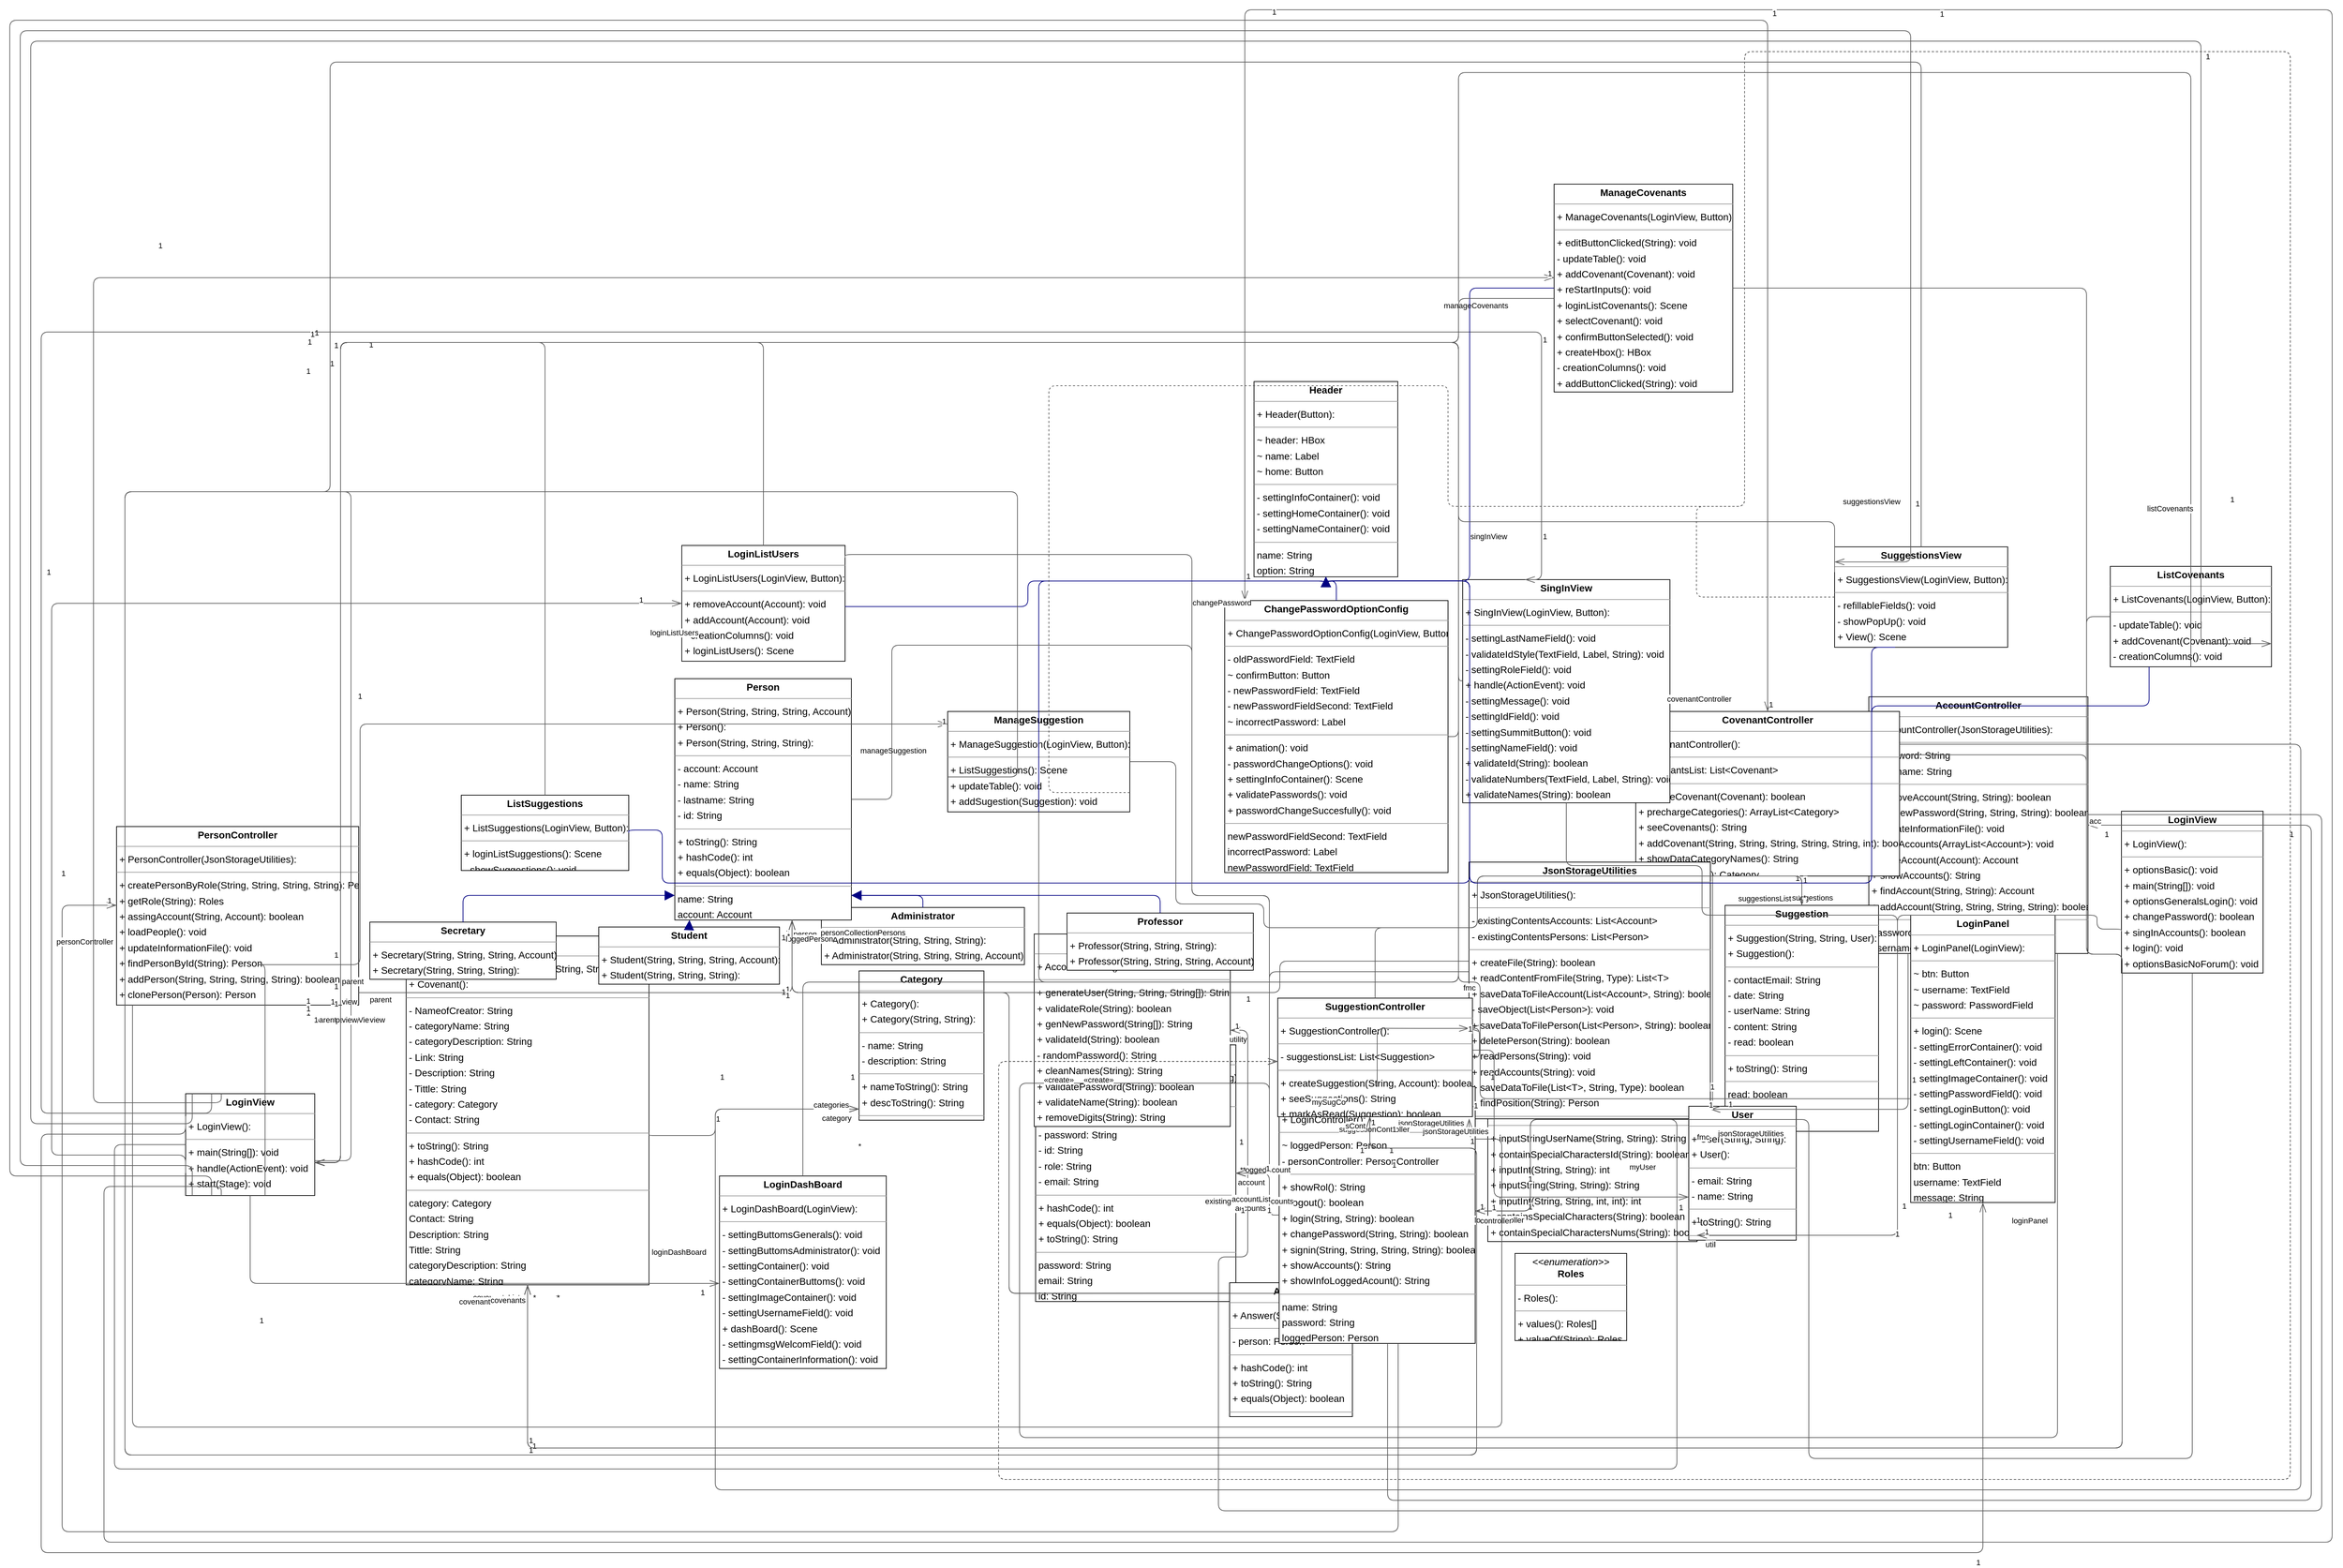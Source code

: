 <mxGraphModel dx="0" dy="0" grid="1" gridSize="10" guides="1" tooltips="1" connect="1" arrows="1" fold="1" page="0" pageScale="1" background="none" math="0" shadow="0">
  <root>
    <mxCell id="0" />
    <mxCell id="1" parent="0" />
    <mxCell id="node27" parent="1" vertex="1" value="&lt;p style=&quot;margin:0px;margin-top:4px;text-align:center;&quot;&gt;&lt;b&gt;Account&lt;/b&gt;&lt;/p&gt;&lt;hr size=&quot;1&quot;/&gt;&lt;p style=&quot;margin:0 0 0 4px;line-height:1.6;&quot;&gt;+ Account(String, String, String, String, String): &lt;br/&gt;+ Account(): &lt;/p&gt;&lt;hr size=&quot;1&quot;/&gt;&lt;p style=&quot;margin:0 0 0 4px;line-height:1.6;&quot;&gt;- userName: String&lt;br/&gt;- password: String&lt;br/&gt;- id: String&lt;br/&gt;- role: String&lt;br/&gt;- email: String&lt;/p&gt;&lt;hr size=&quot;1&quot;/&gt;&lt;p style=&quot;margin:0 0 0 4px;line-height:1.6;&quot;&gt;+ hashCode(): int&lt;br/&gt;+ equals(Object): boolean&lt;br/&gt;+ toString(): String&lt;/p&gt;&lt;hr size=&quot;1&quot;/&gt;&lt;p style=&quot;margin:0 0 0 4px;line-height:1.6;&quot;&gt; password: String&lt;br/&gt; email: String&lt;br/&gt; id: String&lt;br/&gt; userName: String&lt;br/&gt; role: String&lt;/p&gt;" style="verticalAlign=top;align=left;overflow=fill;fontSize=14;fontFamily=Helvetica;html=1;rounded=0;shadow=0;comic=0;labelBackgroundColor=none;strokeWidth=1;">
      <mxGeometry x="1194" y="1219" width="287" height="368" as="geometry" />
    </mxCell>
    <mxCell id="node21" parent="1" vertex="1" value="&lt;p style=&quot;margin:0px;margin-top:4px;text-align:center;&quot;&gt;&lt;b&gt;AccountController&lt;/b&gt;&lt;/p&gt;&lt;hr size=&quot;1&quot;/&gt;&lt;p style=&quot;margin:0 0 0 4px;line-height:1.6;&quot;&gt;+ AccountController(JsonStorageUtilities): &lt;/p&gt;&lt;hr size=&quot;1&quot;/&gt;&lt;p style=&quot;margin:0 0 0 4px;line-height:1.6;&quot;&gt;- password: String&lt;br/&gt;- username: String&lt;/p&gt;&lt;hr size=&quot;1&quot;/&gt;&lt;p style=&quot;margin:0 0 0 4px;line-height:1.6;&quot;&gt;+ removeAccount(String, String): boolean&lt;br/&gt;+ setNewPassword(String, String, String): boolean&lt;br/&gt;+ updateInformationFile(): void&lt;br/&gt;+ loadAccounts(ArrayList&amp;lt;Account&amp;gt;): void&lt;br/&gt;- cloneAccount(Account): Account&lt;br/&gt;+ showAccounts(): String&lt;br/&gt;+ findAccount(String, String): Account&lt;br/&gt;+ addAccount(String, String, String, String): boolean&lt;/p&gt;&lt;hr size=&quot;1&quot;/&gt;&lt;p style=&quot;margin:0 0 0 4px;line-height:1.6;&quot;&gt; password: String&lt;br/&gt; username: String&lt;br/&gt; allpasswords: String[]&lt;br/&gt; usernames: String[]&lt;/p&gt;" style="verticalAlign=top;align=left;overflow=fill;fontSize=14;fontFamily=Helvetica;html=1;rounded=0;shadow=0;comic=0;labelBackgroundColor=none;strokeWidth=1;">
      <mxGeometry x="2388" y="720" width="314" height="368" as="geometry" />
    </mxCell>
    <mxCell id="node7" parent="1" vertex="1" value="&lt;p style=&quot;margin:0px;margin-top:4px;text-align:center;&quot;&gt;&lt;b&gt;AccountUtilities&lt;/b&gt;&lt;/p&gt;&lt;hr size=&quot;1&quot;/&gt;&lt;p style=&quot;margin:0 0 0 4px;line-height:1.6;&quot;&gt;+ AccountUtilities(): &lt;/p&gt;&lt;hr size=&quot;1&quot;/&gt;&lt;p style=&quot;margin:0 0 0 4px;line-height:1.6;&quot;&gt;+ generateUser(String, String, String[]): String&lt;br/&gt;+ validateRole(String): boolean&lt;br/&gt;+ genNewPassword(String[]): String&lt;br/&gt;+ validateId(String): boolean&lt;br/&gt;- randomPassword(): String&lt;br/&gt;+ cleanNames(String): String&lt;br/&gt;+ validatePassword(String): boolean&lt;br/&gt;+ validateName(String): boolean&lt;br/&gt;+ removeDigits(String): String&lt;br/&gt;+ generateEmail(String): String&lt;/p&gt;" style="verticalAlign=top;align=left;overflow=fill;fontSize=14;fontFamily=Helvetica;html=1;rounded=0;shadow=0;comic=0;labelBackgroundColor=none;strokeWidth=1;">
      <mxGeometry x="1192" y="1060" width="281" height="276" as="geometry" />
    </mxCell>
    <mxCell id="node14" parent="1" vertex="1" value="&lt;p style=&quot;margin:0px;margin-top:4px;text-align:center;&quot;&gt;&lt;b&gt;Administrator&lt;/b&gt;&lt;/p&gt;&lt;hr size=&quot;1&quot;/&gt;&lt;p style=&quot;margin:0 0 0 4px;line-height:1.6;&quot;&gt;+ Administrator(String, String, String): &lt;br/&gt;+ Administrator(String, String, String, Account): &lt;/p&gt;" style="verticalAlign=top;align=left;overflow=fill;fontSize=14;fontFamily=Helvetica;html=1;rounded=0;shadow=0;comic=0;labelBackgroundColor=none;strokeWidth=1;">
      <mxGeometry x="887" y="1022" width="291" height="82" as="geometry" />
    </mxCell>
    <mxCell id="node20" parent="1" vertex="1" value="&lt;p style=&quot;margin:0px;margin-top:4px;text-align:center;&quot;&gt;&lt;b&gt;Answer&lt;/b&gt;&lt;/p&gt;&lt;hr size=&quot;1&quot;/&gt;&lt;p style=&quot;margin:0 0 0 4px;line-height:1.6;&quot;&gt;+ Answer(String, Person): &lt;/p&gt;&lt;hr size=&quot;1&quot;/&gt;&lt;p style=&quot;margin:0 0 0 4px;line-height:1.6;&quot;&gt;- person: Person&lt;/p&gt;&lt;hr size=&quot;1&quot;/&gt;&lt;p style=&quot;margin:0 0 0 4px;line-height:1.6;&quot;&gt;+ hashCode(): int&lt;br/&gt;+ toString(): String&lt;br/&gt;+ equals(Object): boolean&lt;/p&gt;&lt;hr size=&quot;1&quot;/&gt;&lt;p style=&quot;margin:0 0 0 4px;line-height:1.6;&quot;&gt; person: Person&lt;br/&gt; anwers: String&lt;/p&gt;" style="verticalAlign=top;align=left;overflow=fill;fontSize=14;fontFamily=Helvetica;html=1;rounded=0;shadow=0;comic=0;labelBackgroundColor=none;strokeWidth=1;">
      <mxGeometry x="1472" y="1560" width="176" height="192" as="geometry" />
    </mxCell>
    <mxCell id="node17" parent="1" vertex="1" value="&lt;p style=&quot;margin:0px;margin-top:4px;text-align:center;&quot;&gt;&lt;b&gt;Category&lt;/b&gt;&lt;/p&gt;&lt;hr size=&quot;1&quot;/&gt;&lt;p style=&quot;margin:0 0 0 4px;line-height:1.6;&quot;&gt;+ Category(): &lt;br/&gt;+ Category(String, String): &lt;/p&gt;&lt;hr size=&quot;1&quot;/&gt;&lt;p style=&quot;margin:0 0 0 4px;line-height:1.6;&quot;&gt;- name: String&lt;br/&gt;- description: String&lt;/p&gt;&lt;hr size=&quot;1&quot;/&gt;&lt;p style=&quot;margin:0 0 0 4px;line-height:1.6;&quot;&gt;+ nameToString(): String&lt;br/&gt;+ descToString(): String&lt;/p&gt;&lt;hr size=&quot;1&quot;/&gt;&lt;p style=&quot;margin:0 0 0 4px;line-height:1.6;&quot;&gt; name: String&lt;br/&gt; description: String&lt;/p&gt;" style="verticalAlign=top;align=left;overflow=fill;fontSize=14;fontFamily=Helvetica;html=1;rounded=0;shadow=0;comic=0;labelBackgroundColor=none;strokeWidth=1;">
      <mxGeometry x="941" y="1113" width="179" height="214" as="geometry" />
    </mxCell>
    <mxCell id="node29" parent="1" vertex="1" value="&lt;p style=&quot;margin:0px;margin-top:4px;text-align:center;&quot;&gt;&lt;b&gt;ChangePasswordOptionConfig&lt;/b&gt;&lt;/p&gt;&lt;hr size=&quot;1&quot;/&gt;&lt;p style=&quot;margin:0 0 0 4px;line-height:1.6;&quot;&gt;+ ChangePasswordOptionConfig(LoginView, Button): &lt;/p&gt;&lt;hr size=&quot;1&quot;/&gt;&lt;p style=&quot;margin:0 0 0 4px;line-height:1.6;&quot;&gt;- oldPasswordField: TextField&lt;br/&gt;~ confirmButton: Button&lt;br/&gt;- newPasswordField: TextField&lt;br/&gt;- newPasswordFieldSecond: TextField&lt;br/&gt;~ incorrectPassword: Label&lt;/p&gt;&lt;hr size=&quot;1&quot;/&gt;&lt;p style=&quot;margin:0 0 0 4px;line-height:1.6;&quot;&gt;+ animation(): void&lt;br/&gt;- passwordChangeOptions(): void&lt;br/&gt;+ settingInfoContainer(): Scene&lt;br/&gt;+ validatePasswords(): void&lt;br/&gt;+ passwordChangeSuccesfully(): void&lt;/p&gt;&lt;hr size=&quot;1&quot;/&gt;&lt;p style=&quot;margin:0 0 0 4px;line-height:1.6;&quot;&gt; newPasswordFieldSecond: TextField&lt;br/&gt; incorrectPassword: Label&lt;br/&gt; newPasswordField: TextField&lt;br/&gt; confirmButton: Button&lt;br/&gt; oldPasswordField: TextField&lt;/p&gt;" style="verticalAlign=top;align=left;overflow=fill;fontSize=14;fontFamily=Helvetica;html=1;rounded=0;shadow=0;comic=0;labelBackgroundColor=none;strokeWidth=1;">
      <mxGeometry x="1465" y="582" width="320" height="390" as="geometry" />
    </mxCell>
    <mxCell id="node18" parent="1" vertex="1" value="&lt;p style=&quot;margin:0px;margin-top:4px;text-align:center;&quot;&gt;&lt;b&gt;Covenant&lt;/b&gt;&lt;/p&gt;&lt;hr size=&quot;1&quot;/&gt;&lt;p style=&quot;margin:0 0 0 4px;line-height:1.6;&quot;&gt;+ Covenant(String, String, String, String, String, Category): &lt;br/&gt;+ Covenant(): &lt;/p&gt;&lt;hr size=&quot;1&quot;/&gt;&lt;p style=&quot;margin:0 0 0 4px;line-height:1.6;&quot;&gt;- NameofCreator: String&lt;br/&gt;- categoryName: String&lt;br/&gt;- categoryDescription: String&lt;br/&gt;- Link: String&lt;br/&gt;- Description: String&lt;br/&gt;- Tittle: String&lt;br/&gt;- category: Category&lt;br/&gt;- Contact: String&lt;/p&gt;&lt;hr size=&quot;1&quot;/&gt;&lt;p style=&quot;margin:0 0 0 4px;line-height:1.6;&quot;&gt;+ toString(): String&lt;br/&gt;+ hashCode(): int&lt;br/&gt;+ equals(Object): boolean&lt;/p&gt;&lt;hr size=&quot;1&quot;/&gt;&lt;p style=&quot;margin:0 0 0 4px;line-height:1.6;&quot;&gt; category: Category&lt;br/&gt; Contact: String&lt;br/&gt; Description: String&lt;br/&gt; Tittle: String&lt;br/&gt; categoryDescription: String&lt;br/&gt; categoryName: String&lt;br/&gt; Link: String&lt;br/&gt; NameofCreator: String&lt;/p&gt;" style="verticalAlign=top;align=left;overflow=fill;fontSize=14;fontFamily=Helvetica;html=1;rounded=0;shadow=0;comic=0;labelBackgroundColor=none;strokeWidth=1;">
      <mxGeometry x="292" y="1063" width="348" height="500" as="geometry" />
    </mxCell>
    <mxCell id="node11" parent="1" vertex="1" value="&lt;p style=&quot;margin:0px;margin-top:4px;text-align:center;&quot;&gt;&lt;b&gt;CovenantController&lt;/b&gt;&lt;/p&gt;&lt;hr size=&quot;1&quot;/&gt;&lt;p style=&quot;margin:0 0 0 4px;line-height:1.6;&quot;&gt;+ CovenantController(): &lt;/p&gt;&lt;hr size=&quot;1&quot;/&gt;&lt;p style=&quot;margin:0 0 0 4px;line-height:1.6;&quot;&gt;- covenantsList: List&amp;lt;Covenant&amp;gt;&lt;/p&gt;&lt;hr size=&quot;1&quot;/&gt;&lt;p style=&quot;margin:0 0 0 4px;line-height:1.6;&quot;&gt;+ DeleteCovenant(Covenant): boolean&lt;br/&gt;+ prechargeCategories(): ArrayList&amp;lt;Category&amp;gt;&lt;br/&gt;+ seeCovenants(): String&lt;br/&gt;+ addCovenant(String, String, String, String, String, int): boolean&lt;br/&gt;+ showDataCategoryNames(): String&lt;br/&gt;- asignCategory(): Category&lt;/p&gt;&lt;hr size=&quot;1&quot;/&gt;&lt;p style=&quot;margin:0 0 0 4px;line-height:1.6;&quot;&gt; covenantsList: List&amp;lt;Covenant&amp;gt;&lt;/p&gt;" style="verticalAlign=top;align=left;overflow=fill;fontSize=14;fontFamily=Helvetica;html=1;rounded=0;shadow=0;comic=0;labelBackgroundColor=none;strokeWidth=1;">
      <mxGeometry x="2054" y="741" width="378" height="236" as="geometry" />
    </mxCell>
    <mxCell id="node4" parent="1" vertex="1" value="&lt;p style=&quot;margin:0px;margin-top:4px;text-align:center;&quot;&gt;&lt;b&gt;Header&lt;/b&gt;&lt;/p&gt;&lt;hr size=&quot;1&quot;/&gt;&lt;p style=&quot;margin:0 0 0 4px;line-height:1.6;&quot;&gt;+ Header(Button): &lt;/p&gt;&lt;hr size=&quot;1&quot;/&gt;&lt;p style=&quot;margin:0 0 0 4px;line-height:1.6;&quot;&gt;~ header: HBox&lt;br/&gt;~ name: Label&lt;br/&gt;~ home: Button&lt;/p&gt;&lt;hr size=&quot;1&quot;/&gt;&lt;p style=&quot;margin:0 0 0 4px;line-height:1.6;&quot;&gt;- settingInfoContainer(): void&lt;br/&gt;- settingHomeContainer(): void&lt;br/&gt;- settingNameContainer(): void&lt;/p&gt;&lt;hr size=&quot;1&quot;/&gt;&lt;p style=&quot;margin:0 0 0 4px;line-height:1.6;&quot;&gt; name: String&lt;br/&gt; option: String&lt;br/&gt; header: HBox&lt;br/&gt; home: Button&lt;/p&gt;" style="verticalAlign=top;align=left;overflow=fill;fontSize=14;fontFamily=Helvetica;html=1;rounded=0;shadow=0;comic=0;labelBackgroundColor=none;strokeWidth=1;">
      <mxGeometry x="1507" y="268" width="206" height="280" as="geometry" />
    </mxCell>
    <mxCell id="node10" parent="1" vertex="1" value="&lt;p style=&quot;margin:0px;margin-top:4px;text-align:center;&quot;&gt;&lt;b&gt;InputLibrary&lt;/b&gt;&lt;/p&gt;&lt;hr size=&quot;1&quot;/&gt;&lt;p style=&quot;margin:0 0 0 4px;line-height:1.6;&quot;&gt;+ InputLibrary(): &lt;/p&gt;&lt;hr size=&quot;1&quot;/&gt;&lt;p style=&quot;margin:0 0 0 4px;line-height:1.6;&quot;&gt;+ inputStringUserName(String, String): String&lt;br/&gt;+ containSpecialCharactersId(String): boolean&lt;br/&gt;+ inputInt(String, String): int&lt;br/&gt;+ inputString(String, String): String&lt;br/&gt;+ inputInt(String, String, int, int): int&lt;br/&gt;- containsSpecialCharacters(String): boolean&lt;br/&gt;+ containSpecialCharactersNums(String): boolean&lt;br/&gt;+ containsNums(String): boolean&lt;/p&gt;" style="verticalAlign=top;align=left;overflow=fill;fontSize=14;fontFamily=Helvetica;html=1;rounded=0;shadow=0;comic=0;labelBackgroundColor=none;strokeWidth=1;">
      <mxGeometry x="1842" y="1269" width="300" height="232" as="geometry" />
    </mxCell>
    <mxCell id="node26" parent="1" vertex="1" value="&lt;p style=&quot;margin:0px;margin-top:4px;text-align:center;&quot;&gt;&lt;b&gt;JsonStorageUtilities&lt;/b&gt;&lt;/p&gt;&lt;hr size=&quot;1&quot;/&gt;&lt;p style=&quot;margin:0 0 0 4px;line-height:1.6;&quot;&gt;+ JsonStorageUtilities(): &lt;/p&gt;&lt;hr size=&quot;1&quot;/&gt;&lt;p style=&quot;margin:0 0 0 4px;line-height:1.6;&quot;&gt;- existingContentsAccounts: List&amp;lt;Account&amp;gt;&lt;br/&gt;- existingContentsPersons: List&amp;lt;Person&amp;gt;&lt;/p&gt;&lt;hr size=&quot;1&quot;/&gt;&lt;p style=&quot;margin:0 0 0 4px;line-height:1.6;&quot;&gt;+ createFile(String): boolean&lt;br/&gt;+ readContentFromFile(String, Type): List&amp;lt;T&amp;gt;&lt;br/&gt;+ saveDataToFileAccount(List&amp;lt;Account&amp;gt;, String): boolean&lt;br/&gt;- saveObject(List&amp;lt;Person&amp;gt;): void&lt;br/&gt;+ saveDataToFilePerson(List&amp;lt;Person&amp;gt;, String): boolean&lt;br/&gt;+ deletePerson(String): boolean&lt;br/&gt;+ readPersons(String): void&lt;br/&gt;+ readAccounts(String): void&lt;br/&gt;+ saveDataToFile(List&amp;lt;T&amp;gt;, String, Type): boolean&lt;br/&gt;+ findPosition(String): Person&lt;/p&gt;&lt;hr size=&quot;1&quot;/&gt;&lt;p style=&quot;margin:0 0 0 4px;line-height:1.6;&quot;&gt; existingContentsPersons: List&amp;lt;Person&amp;gt;&lt;br/&gt; existingContentsAccounts: List&amp;lt;Account&amp;gt;&lt;/p&gt;" style="verticalAlign=top;align=left;overflow=fill;fontSize=14;fontFamily=Helvetica;html=1;rounded=0;shadow=0;comic=0;labelBackgroundColor=none;strokeWidth=1;">
      <mxGeometry x="1815" y="957" width="346" height="368" as="geometry" />
    </mxCell>
    <mxCell id="node24" parent="1" vertex="1" value="&lt;p style=&quot;margin:0px;margin-top:4px;text-align:center;&quot;&gt;&lt;b&gt;ListCovenants&lt;/b&gt;&lt;/p&gt;&lt;hr size=&quot;1&quot;/&gt;&lt;p style=&quot;margin:0 0 0 4px;line-height:1.6;&quot;&gt;+ ListCovenants(LoginView, Button): &lt;/p&gt;&lt;hr size=&quot;1&quot;/&gt;&lt;p style=&quot;margin:0 0 0 4px;line-height:1.6;&quot;&gt;- updateTable(): void&lt;br/&gt;+ addCovenant(Covenant): void&lt;br/&gt;- creationColumns(): void&lt;br/&gt;+ loginListCovenants(): Scene&lt;/p&gt;" style="verticalAlign=top;align=left;overflow=fill;fontSize=14;fontFamily=Helvetica;html=1;rounded=0;shadow=0;comic=0;labelBackgroundColor=none;strokeWidth=1;">
      <mxGeometry x="2734" y="533" width="231" height="144" as="geometry" />
    </mxCell>
    <mxCell id="node0" parent="1" vertex="1" value="&lt;p style=&quot;margin:0px;margin-top:4px;text-align:center;&quot;&gt;&lt;b&gt;ListSuggestions&lt;/b&gt;&lt;/p&gt;&lt;hr size=&quot;1&quot;/&gt;&lt;p style=&quot;margin:0 0 0 4px;line-height:1.6;&quot;&gt;+ ListSuggestions(LoginView, Button): &lt;/p&gt;&lt;hr size=&quot;1&quot;/&gt;&lt;p style=&quot;margin:0 0 0 4px;line-height:1.6;&quot;&gt;+ loginListSuggestions(): Scene&lt;br/&gt;- showSuggestions(): void&lt;/p&gt;" style="verticalAlign=top;align=left;overflow=fill;fontSize=14;fontFamily=Helvetica;html=1;rounded=0;shadow=0;comic=0;labelBackgroundColor=none;strokeWidth=1;">
      <mxGeometry x="371" y="861" width="240" height="108" as="geometry" />
    </mxCell>
    <mxCell id="node23" parent="1" vertex="1" value="&lt;p style=&quot;margin:0px;margin-top:4px;text-align:center;&quot;&gt;&lt;b&gt;LoginController&lt;/b&gt;&lt;/p&gt;&lt;hr size=&quot;1&quot;/&gt;&lt;p style=&quot;margin:0 0 0 4px;line-height:1.6;&quot;&gt;+ LoginController(): &lt;/p&gt;&lt;hr size=&quot;1&quot;/&gt;&lt;p style=&quot;margin:0 0 0 4px;line-height:1.6;&quot;&gt;~ loggedPerson: Person&lt;br/&gt;- personController: PersonController&lt;/p&gt;&lt;hr size=&quot;1&quot;/&gt;&lt;p style=&quot;margin:0 0 0 4px;line-height:1.6;&quot;&gt;+ showRol(): String&lt;br/&gt;+ logout(): boolean&lt;br/&gt;+ login(String, String): boolean&lt;br/&gt;+ changePassword(String, String): boolean&lt;br/&gt;+ signin(String, String, String, String): boolean&lt;br/&gt;+ showAccounts(): String&lt;br/&gt;+ showInfoLoggedAcount(): String&lt;/p&gt;&lt;hr size=&quot;1&quot;/&gt;&lt;p style=&quot;margin:0 0 0 4px;line-height:1.6;&quot;&gt; name: String&lt;br/&gt; password: String&lt;br/&gt; loggedPerson: Person&lt;br/&gt; personController: PersonController&lt;br/&gt; userName: String&lt;/p&gt;" style="verticalAlign=top;align=left;overflow=fill;fontSize=14;fontFamily=Helvetica;html=1;rounded=0;shadow=0;comic=0;labelBackgroundColor=none;strokeWidth=1;">
      <mxGeometry x="1543" y="1279" width="281" height="368" as="geometry" />
    </mxCell>
    <mxCell id="node8" parent="1" vertex="1" value="&lt;p style=&quot;margin:0px;margin-top:4px;text-align:center;&quot;&gt;&lt;b&gt;LoginDashBoard&lt;/b&gt;&lt;/p&gt;&lt;hr size=&quot;1&quot;/&gt;&lt;p style=&quot;margin:0 0 0 4px;line-height:1.6;&quot;&gt;+ LoginDashBoard(LoginView): &lt;/p&gt;&lt;hr size=&quot;1&quot;/&gt;&lt;p style=&quot;margin:0 0 0 4px;line-height:1.6;&quot;&gt;- settingButtomsGenerals(): void&lt;br/&gt;- settingButtomsAdministrator(): void&lt;br/&gt;- settingContainer(): void&lt;br/&gt;- settingContainerButtoms(): void&lt;br/&gt;- settingImageContainer(): void&lt;br/&gt;- settingUsernameField(): void&lt;br/&gt;+ dashBoard(): Scene&lt;br/&gt;- settingmsgWelcomField(): void&lt;br/&gt;- settingContainerInformation(): void&lt;br/&gt;- settingRolUserField(): void&lt;/p&gt;" style="verticalAlign=top;align=left;overflow=fill;fontSize=14;fontFamily=Helvetica;html=1;rounded=0;shadow=0;comic=0;labelBackgroundColor=none;strokeWidth=1;">
      <mxGeometry x="741" y="1407" width="239" height="276" as="geometry" />
    </mxCell>
    <mxCell id="node9" parent="1" vertex="1" value="&lt;p style=&quot;margin:0px;margin-top:4px;text-align:center;&quot;&gt;&lt;b&gt;LoginListUsers&lt;/b&gt;&lt;/p&gt;&lt;hr size=&quot;1&quot;/&gt;&lt;p style=&quot;margin:0 0 0 4px;line-height:1.6;&quot;&gt;+ LoginListUsers(LoginView, Button): &lt;/p&gt;&lt;hr size=&quot;1&quot;/&gt;&lt;p style=&quot;margin:0 0 0 4px;line-height:1.6;&quot;&gt;+ removeAccount(Account): void&lt;br/&gt;+ addAccount(Account): void&lt;br/&gt;- creationColumns(): void&lt;br/&gt;+ loginListUsers(): Scene&lt;br/&gt;- updateTable(): void&lt;/p&gt;" style="verticalAlign=top;align=left;overflow=fill;fontSize=14;fontFamily=Helvetica;html=1;rounded=0;shadow=0;comic=0;labelBackgroundColor=none;strokeWidth=1;">
      <mxGeometry x="687" y="503" width="234" height="166" as="geometry" />
    </mxCell>
    <mxCell id="node5" parent="1" vertex="1" value="&lt;p style=&quot;margin:0px;margin-top:4px;text-align:center;&quot;&gt;&lt;b&gt;LoginPanel&lt;/b&gt;&lt;/p&gt;&lt;hr size=&quot;1&quot;/&gt;&lt;p style=&quot;margin:0 0 0 4px;line-height:1.6;&quot;&gt;+ LoginPanel(LoginView): &lt;/p&gt;&lt;hr size=&quot;1&quot;/&gt;&lt;p style=&quot;margin:0 0 0 4px;line-height:1.6;&quot;&gt;~ btn: Button&lt;br/&gt;~ username: TextField&lt;br/&gt;~ password: PasswordField&lt;/p&gt;&lt;hr size=&quot;1&quot;/&gt;&lt;p style=&quot;margin:0 0 0 4px;line-height:1.6;&quot;&gt;+ login(): Scene&lt;br/&gt;- settingErrorContainer(): void&lt;br/&gt;- settingLeftContainer(): void&lt;br/&gt;- settingImageContainer(): void&lt;br/&gt;- settingPasswordField(): void&lt;br/&gt;- settingLoginButton(): void&lt;br/&gt;- settingLoginContainer(): void&lt;br/&gt;- settingUsernameField(): void&lt;/p&gt;&lt;hr size=&quot;1&quot;/&gt;&lt;p style=&quot;margin:0 0 0 4px;line-height:1.6;&quot;&gt; btn: Button&lt;br/&gt; username: TextField&lt;br/&gt; message: String&lt;br/&gt; password: PasswordField&lt;br/&gt; visibleErrorMessage: boolean&lt;/p&gt;" style="verticalAlign=top;align=left;overflow=fill;fontSize=14;fontFamily=Helvetica;html=1;rounded=0;shadow=0;comic=0;labelBackgroundColor=none;strokeWidth=1;">
      <mxGeometry x="2448" y="1033" width="207" height="412" as="geometry" />
    </mxCell>
    <mxCell id="node12" parent="1" vertex="1" value="&lt;p style=&quot;margin:0px;margin-top:4px;text-align:center;&quot;&gt;&lt;b&gt;LoginView&lt;/b&gt;&lt;/p&gt;&lt;hr size=&quot;1&quot;/&gt;&lt;p style=&quot;margin:0 0 0 4px;line-height:1.6;&quot;&gt;+ LoginView(): &lt;/p&gt;&lt;hr size=&quot;1&quot;/&gt;&lt;p style=&quot;margin:0 0 0 4px;line-height:1.6;&quot;&gt;+ optionsBasic(): void&lt;br/&gt;+ main(String[]): void&lt;br/&gt;+ optionsGeneralsLogin(): void&lt;br/&gt;+ changePassword(): boolean&lt;br/&gt;+ singInAccounts(): boolean&lt;br/&gt;+ login(): void&lt;br/&gt;+ optionsBasicNoForum(): void&lt;br/&gt;+ logOut(): boolean&lt;/p&gt;" style="verticalAlign=top;align=left;overflow=fill;fontSize=14;fontFamily=Helvetica;html=1;rounded=0;shadow=0;comic=0;labelBackgroundColor=none;strokeWidth=1;">
      <mxGeometry x="2750" y="884" width="203" height="232" as="geometry" />
    </mxCell>
    <mxCell id="node16" parent="1" vertex="1" value="&lt;p style=&quot;margin:0px;margin-top:4px;text-align:center;&quot;&gt;&lt;b&gt;LoginView&lt;/b&gt;&lt;/p&gt;&lt;hr size=&quot;1&quot;/&gt;&lt;p style=&quot;margin:0 0 0 4px;line-height:1.6;&quot;&gt;+ LoginView(): &lt;/p&gt;&lt;hr size=&quot;1&quot;/&gt;&lt;p style=&quot;margin:0 0 0 4px;line-height:1.6;&quot;&gt;+ main(String[]): void&lt;br/&gt;+ handle(ActionEvent): void&lt;br/&gt;+ start(Stage): void&lt;/p&gt;&lt;hr size=&quot;1&quot;/&gt;&lt;p style=&quot;margin:0 0 0 4px;line-height:1.6;&quot;&gt; scene: Scene&lt;/p&gt;" style="verticalAlign=top;align=left;overflow=fill;fontSize=14;fontFamily=Helvetica;html=1;rounded=0;shadow=0;comic=0;labelBackgroundColor=none;strokeWidth=1;">
      <mxGeometry x="-24" y="1289" width="185" height="146" as="geometry" />
    </mxCell>
    <mxCell id="node32" parent="1" vertex="1" value="&lt;p style=&quot;margin:0px;margin-top:4px;text-align:center;&quot;&gt;&lt;b&gt;ManageCovenants&lt;/b&gt;&lt;/p&gt;&lt;hr size=&quot;1&quot;/&gt;&lt;p style=&quot;margin:0 0 0 4px;line-height:1.6;&quot;&gt;+ ManageCovenants(LoginView, Button): &lt;/p&gt;&lt;hr size=&quot;1&quot;/&gt;&lt;p style=&quot;margin:0 0 0 4px;line-height:1.6;&quot;&gt;+ editButtonClicked(String): void&lt;br/&gt;- updateTable(): void&lt;br/&gt;+ addCovenant(Covenant): void&lt;br/&gt;+ reStartInputs(): void&lt;br/&gt;+ loginListCovenants(): Scene&lt;br/&gt;+ selectCovenant(): void&lt;br/&gt;+ confirmButtonSelected(): void&lt;br/&gt;+ createHbox(): HBox&lt;br/&gt;- creationColumns(): void&lt;br/&gt;+ addButtonClicked(String): void&lt;br/&gt;+ deleteButtonClicked(): void&lt;/p&gt;" style="verticalAlign=top;align=left;overflow=fill;fontSize=14;fontFamily=Helvetica;html=1;rounded=0;shadow=0;comic=0;labelBackgroundColor=none;strokeWidth=1;">
      <mxGeometry x="1937" y="-15" width="256" height="298" as="geometry" />
    </mxCell>
    <mxCell id="node31" parent="1" vertex="1" value="&lt;p style=&quot;margin:0px;margin-top:4px;text-align:center;&quot;&gt;&lt;b&gt;ManageSuggestion&lt;/b&gt;&lt;/p&gt;&lt;hr size=&quot;1&quot;/&gt;&lt;p style=&quot;margin:0 0 0 4px;line-height:1.6;&quot;&gt;+ ManageSuggestion(LoginView, Button): &lt;/p&gt;&lt;hr size=&quot;1&quot;/&gt;&lt;p style=&quot;margin:0 0 0 4px;line-height:1.6;&quot;&gt;+ ListSuggestions(): Scene&lt;br/&gt;+ updateTable(): void&lt;br/&gt;+ addSugestion(Suggestion): void&lt;br/&gt;- creationColumns(): void&lt;/p&gt;" style="verticalAlign=top;align=left;overflow=fill;fontSize=14;fontFamily=Helvetica;html=1;rounded=0;shadow=0;comic=0;labelBackgroundColor=none;strokeWidth=1;">
      <mxGeometry x="1068" y="741" width="261" height="144" as="geometry" />
    </mxCell>
    <mxCell id="node19" parent="1" vertex="1" value="&lt;p style=&quot;margin:0px;margin-top:4px;text-align:center;&quot;&gt;&lt;b&gt;Person&lt;/b&gt;&lt;/p&gt;&lt;hr size=&quot;1&quot;/&gt;&lt;p style=&quot;margin:0 0 0 4px;line-height:1.6;&quot;&gt;+ Person(String, String, String, Account): &lt;br/&gt;+ Person(): &lt;br/&gt;+ Person(String, String, String): &lt;/p&gt;&lt;hr size=&quot;1&quot;/&gt;&lt;p style=&quot;margin:0 0 0 4px;line-height:1.6;&quot;&gt;- account: Account&lt;br/&gt;- name: String&lt;br/&gt;- lastname: String&lt;br/&gt;- id: String&lt;/p&gt;&lt;hr size=&quot;1&quot;/&gt;&lt;p style=&quot;margin:0 0 0 4px;line-height:1.6;&quot;&gt;+ toString(): String&lt;br/&gt;+ hashCode(): int&lt;br/&gt;+ equals(Object): boolean&lt;/p&gt;&lt;hr size=&quot;1&quot;/&gt;&lt;p style=&quot;margin:0 0 0 4px;line-height:1.6;&quot;&gt; name: String&lt;br/&gt; account: Account&lt;br/&gt; id: String&lt;br/&gt; lastname: String&lt;/p&gt;" style="verticalAlign=top;align=left;overflow=fill;fontSize=14;fontFamily=Helvetica;html=1;rounded=0;shadow=0;comic=0;labelBackgroundColor=none;strokeWidth=1;">
      <mxGeometry x="677" y="694" width="253" height="346" as="geometry" />
    </mxCell>
    <mxCell id="node22" parent="1" vertex="1" value="&lt;p style=&quot;margin:0px;margin-top:4px;text-align:center;&quot;&gt;&lt;b&gt;PersonController&lt;/b&gt;&lt;/p&gt;&lt;hr size=&quot;1&quot;/&gt;&lt;p style=&quot;margin:0 0 0 4px;line-height:1.6;&quot;&gt;+ PersonController(JsonStorageUtilities): &lt;/p&gt;&lt;hr size=&quot;1&quot;/&gt;&lt;p style=&quot;margin:0 0 0 4px;line-height:1.6;&quot;&gt;+ createPersonByRole(String, String, String, String): Person&lt;br/&gt;+ getRole(String): Roles&lt;br/&gt;+ assingAccount(String, Account): boolean&lt;br/&gt;+ loadPeople(): void&lt;br/&gt;+ updateInformationFile(): void&lt;br/&gt;+ findPersonById(String): Person&lt;br/&gt;+ addPerson(String, String, String, String): boolean&lt;br/&gt;+ clonePerson(Person): Person&lt;/p&gt;&lt;hr size=&quot;1&quot;/&gt;&lt;p style=&quot;margin:0 0 0 4px;line-height:1.6;&quot;&gt; accounts: ArrayList&amp;lt;Account&amp;gt;&lt;/p&gt;" style="verticalAlign=top;align=left;overflow=fill;fontSize=14;fontFamily=Helvetica;html=1;rounded=0;shadow=0;comic=0;labelBackgroundColor=none;strokeWidth=1;">
      <mxGeometry x="-123" y="906" width="347" height="256" as="geometry" />
    </mxCell>
    <mxCell id="node13" parent="1" vertex="1" value="&lt;p style=&quot;margin:0px;margin-top:4px;text-align:center;&quot;&gt;&lt;b&gt;Professor&lt;/b&gt;&lt;/p&gt;&lt;hr size=&quot;1&quot;/&gt;&lt;p style=&quot;margin:0 0 0 4px;line-height:1.6;&quot;&gt;+ Professor(String, String, String): &lt;br/&gt;+ Professor(String, String, String, Account): &lt;/p&gt;" style="verticalAlign=top;align=left;overflow=fill;fontSize=14;fontFamily=Helvetica;html=1;rounded=0;shadow=0;comic=0;labelBackgroundColor=none;strokeWidth=1;">
      <mxGeometry x="1239" y="1030" width="267" height="82" as="geometry" />
    </mxCell>
    <mxCell id="node25" parent="1" vertex="1" value="&lt;p style=&quot;margin:0px;margin-top:4px;text-align:center;&quot;&gt;&lt;i&gt;&amp;lt;&amp;lt;enumeration&amp;gt;&amp;gt;&lt;/i&gt;&lt;br/&gt;&lt;b&gt;Roles&lt;/b&gt;&lt;/p&gt;&lt;hr size=&quot;1&quot;/&gt;&lt;p style=&quot;margin:0 0 0 4px;line-height:1.6;&quot;&gt;- Roles(): &lt;/p&gt;&lt;hr size=&quot;1&quot;/&gt;&lt;p style=&quot;margin:0 0 0 4px;line-height:1.6;&quot;&gt;+ values(): Roles[]&lt;br/&gt;+ valueOf(String): Roles&lt;/p&gt;" style="verticalAlign=top;align=left;overflow=fill;fontSize=14;fontFamily=Helvetica;html=1;rounded=0;shadow=0;comic=0;labelBackgroundColor=none;strokeWidth=1;">
      <mxGeometry x="1881" y="1518" width="160" height="125" as="geometry" />
    </mxCell>
    <mxCell id="node6" parent="1" vertex="1" value="&lt;p style=&quot;margin:0px;margin-top:4px;text-align:center;&quot;&gt;&lt;b&gt;Secretary&lt;/b&gt;&lt;/p&gt;&lt;hr size=&quot;1&quot;/&gt;&lt;p style=&quot;margin:0 0 0 4px;line-height:1.6;&quot;&gt;+ Secretary(String, String, String, Account): &lt;br/&gt;+ Secretary(String, String, String): &lt;/p&gt;" style="verticalAlign=top;align=left;overflow=fill;fontSize=14;fontFamily=Helvetica;html=1;rounded=0;shadow=0;comic=0;labelBackgroundColor=none;strokeWidth=1;">
      <mxGeometry x="240" y="1043" width="267" height="82" as="geometry" />
    </mxCell>
    <mxCell id="node28" parent="1" vertex="1" value="&lt;p style=&quot;margin:0px;margin-top:4px;text-align:center;&quot;&gt;&lt;b&gt;SingInView&lt;/b&gt;&lt;/p&gt;&lt;hr size=&quot;1&quot;/&gt;&lt;p style=&quot;margin:0 0 0 4px;line-height:1.6;&quot;&gt;+ SingInView(LoginView, Button): &lt;/p&gt;&lt;hr size=&quot;1&quot;/&gt;&lt;p style=&quot;margin:0 0 0 4px;line-height:1.6;&quot;&gt;- settingLastNameField(): void&lt;br/&gt;- validateIdStyle(TextField, Label, String): void&lt;br/&gt;- settingRoleField(): void&lt;br/&gt;+ handle(ActionEvent): void&lt;br/&gt;- settingMessage(): void&lt;br/&gt;- settingIdField(): void&lt;br/&gt;- settingSummitButton(): void&lt;br/&gt;- settingNameField(): void&lt;br/&gt;+ validateId(String): boolean&lt;br/&gt;- validateNumbers(TextField, Label, String): void&lt;br/&gt;+ validateNames(String): boolean&lt;br/&gt;+ singIn(): Scene&lt;/p&gt;" style="verticalAlign=top;align=left;overflow=fill;fontSize=14;fontFamily=Helvetica;html=1;rounded=0;shadow=0;comic=0;labelBackgroundColor=none;strokeWidth=1;">
      <mxGeometry x="1806" y="552" width="297" height="320" as="geometry" />
    </mxCell>
    <mxCell id="node30" parent="1" vertex="1" value="&lt;p style=&quot;margin:0px;margin-top:4px;text-align:center;&quot;&gt;&lt;b&gt;Student&lt;/b&gt;&lt;/p&gt;&lt;hr size=&quot;1&quot;/&gt;&lt;p style=&quot;margin:0 0 0 4px;line-height:1.6;&quot;&gt;+ Student(String, String, String, Account): &lt;br/&gt;+ Student(String, String, String): &lt;/p&gt;" style="verticalAlign=top;align=left;overflow=fill;fontSize=14;fontFamily=Helvetica;html=1;rounded=0;shadow=0;comic=0;labelBackgroundColor=none;strokeWidth=1;">
      <mxGeometry x="568" y="1050" width="259" height="82" as="geometry" />
    </mxCell>
    <mxCell id="node2" parent="1" vertex="1" value="&lt;p style=&quot;margin:0px;margin-top:4px;text-align:center;&quot;&gt;&lt;b&gt;Suggestion&lt;/b&gt;&lt;/p&gt;&lt;hr size=&quot;1&quot;/&gt;&lt;p style=&quot;margin:0 0 0 4px;line-height:1.6;&quot;&gt;+ Suggestion(String, String, User): &lt;br/&gt;+ Suggestion(): &lt;/p&gt;&lt;hr size=&quot;1&quot;/&gt;&lt;p style=&quot;margin:0 0 0 4px;line-height:1.6;&quot;&gt;- contactEmail: String&lt;br/&gt;- date: String&lt;br/&gt;- userName: String&lt;br/&gt;- content: String&lt;br/&gt;- read: boolean&lt;/p&gt;&lt;hr size=&quot;1&quot;/&gt;&lt;p style=&quot;margin:0 0 0 4px;line-height:1.6;&quot;&gt;+ toString(): String&lt;/p&gt;&lt;hr size=&quot;1&quot;/&gt;&lt;p style=&quot;margin:0 0 0 4px;line-height:1.6;&quot;&gt; read: boolean&lt;br/&gt; content: String&lt;br/&gt; date: String&lt;br/&gt; contactEmail: String&lt;br/&gt; userName: String&lt;/p&gt;" style="verticalAlign=top;align=left;overflow=fill;fontSize=14;fontFamily=Helvetica;html=1;rounded=0;shadow=0;comic=0;labelBackgroundColor=none;strokeWidth=1;">
      <mxGeometry x="2182" y="1019" width="220" height="324" as="geometry" />
    </mxCell>
    <mxCell id="node15" parent="1" vertex="1" value="&lt;p style=&quot;margin:0px;margin-top:4px;text-align:center;&quot;&gt;&lt;b&gt;SuggestionController&lt;/b&gt;&lt;/p&gt;&lt;hr size=&quot;1&quot;/&gt;&lt;p style=&quot;margin:0 0 0 4px;line-height:1.6;&quot;&gt;+ SuggestionController(): &lt;/p&gt;&lt;hr size=&quot;1&quot;/&gt;&lt;p style=&quot;margin:0 0 0 4px;line-height:1.6;&quot;&gt;- suggestionsList: List&amp;lt;Suggestion&amp;gt;&lt;/p&gt;&lt;hr size=&quot;1&quot;/&gt;&lt;p style=&quot;margin:0 0 0 4px;line-height:1.6;&quot;&gt;+ createSuggestion(String, Account): boolean&lt;br/&gt;+ seeSuggestions(): String&lt;br/&gt;+ markAsRead(Suggestion): boolean&lt;/p&gt;&lt;hr size=&quot;1&quot;/&gt;&lt;p style=&quot;margin:0 0 0 4px;line-height:1.6;&quot;&gt; suggestionsList: List&amp;lt;Suggestion&amp;gt;&lt;/p&gt;" style="verticalAlign=top;align=left;overflow=fill;fontSize=14;fontFamily=Helvetica;html=1;rounded=0;shadow=0;comic=0;labelBackgroundColor=none;strokeWidth=1;">
      <mxGeometry x="1541" y="1152" width="279" height="170" as="geometry" />
    </mxCell>
    <mxCell id="node1" parent="1" vertex="1" value="&lt;p style=&quot;margin:0px;margin-top:4px;text-align:center;&quot;&gt;&lt;b&gt;SuggestionsView&lt;/b&gt;&lt;/p&gt;&lt;hr size=&quot;1&quot;/&gt;&lt;p style=&quot;margin:0 0 0 4px;line-height:1.6;&quot;&gt;+ SuggestionsView(LoginView, Button): &lt;/p&gt;&lt;hr size=&quot;1&quot;/&gt;&lt;p style=&quot;margin:0 0 0 4px;line-height:1.6;&quot;&gt;- refillableFields(): void&lt;br/&gt;- showPopUp(): void&lt;br/&gt;+ View(): Scene&lt;br/&gt;+ reStartInputs(): void&lt;/p&gt;" style="verticalAlign=top;align=left;overflow=fill;fontSize=14;fontFamily=Helvetica;html=1;rounded=0;shadow=0;comic=0;labelBackgroundColor=none;strokeWidth=1;">
      <mxGeometry x="2339" y="505" width="248" height="144" as="geometry" />
    </mxCell>
    <mxCell id="node3" parent="1" vertex="1" value="&lt;p style=&quot;margin:0px;margin-top:4px;text-align:center;&quot;&gt;&lt;b&gt;User&lt;/b&gt;&lt;/p&gt;&lt;hr size=&quot;1&quot;/&gt;&lt;p style=&quot;margin:0 0 0 4px;line-height:1.6;&quot;&gt;+ User(String, String): &lt;br/&gt;+ User(): &lt;/p&gt;&lt;hr size=&quot;1&quot;/&gt;&lt;p style=&quot;margin:0 0 0 4px;line-height:1.6;&quot;&gt;- email: String&lt;br/&gt;- name: String&lt;/p&gt;&lt;hr size=&quot;1&quot;/&gt;&lt;p style=&quot;margin:0 0 0 4px;line-height:1.6;&quot;&gt;+ toString(): String&lt;/p&gt;&lt;hr size=&quot;1&quot;/&gt;&lt;p style=&quot;margin:0 0 0 4px;line-height:1.6;&quot;&gt; name: String&lt;br/&gt; email: String&lt;/p&gt;" style="verticalAlign=top;align=left;overflow=fill;fontSize=14;fontFamily=Helvetica;html=1;rounded=0;shadow=0;comic=0;labelBackgroundColor=none;strokeWidth=1;">
      <mxGeometry x="2130" y="1307" width="154" height="192" as="geometry" />
    </mxCell>
    <mxCell id="edge27" edge="1" value="" parent="1" source="node21" target="node27" style="html=1;rounded=1;edgeStyle=orthogonalEdgeStyle;dashed=0;startArrow=diamondThinstartSize=12;endArrow=openThin;endSize=12;strokeColor=#595959;exitX=0.861;exitY=1.000;exitDx=0;exitDy=0;entryX=1.000;entryY=0.500;entryDx=0;entryDy=0;">
      <mxGeometry width="50" height="50" relative="1" as="geometry">
        <Array as="points">
          <mxPoint x="2658" y="1782" />
          <mxPoint x="1171" y="1782" />
          <mxPoint x="1171" y="1274" />
          <mxPoint x="1529" y="1274" />
          <mxPoint x="1529" y="1403" />
        </Array>
      </mxGeometry>
    </mxCell>
    <mxCell id="label162" parent="edge27" vertex="1" connectable="0" value="1" style="edgeLabel;resizable=0;html=1;align=left;verticalAlign=top;strokeColor=default;">
      <mxGeometry x="1523" y="1385" as="geometry" />
    </mxCell>
    <mxCell id="label166" parent="edge27" vertex="1" connectable="0" value="*" style="edgeLabel;resizable=0;html=1;align=left;verticalAlign=top;strokeColor=default;">
      <mxGeometry x="1487" y="1385" as="geometry" />
    </mxCell>
    <mxCell id="label167" parent="edge27" vertex="1" connectable="0" value="accounts" style="edgeLabel;resizable=0;html=1;align=left;verticalAlign=top;strokeColor=default;">
      <mxGeometry x="1478" y="1440" as="geometry" />
    </mxCell>
    <mxCell id="edge63" edge="1" value="" parent="1" source="node21" target="node7" style="html=1;rounded=1;edgeStyle=orthogonalEdgeStyle;dashed=0;startArrow=diamondThinstartSize=12;endArrow=openThin;endSize=12;strokeColor=#595959;exitX=1.000;exitY=0.459;exitDx=0;exitDy=0;entryX=1.000;entryY=0.500;entryDx=0;entryDy=0;">
      <mxGeometry width="50" height="50" relative="1" as="geometry">
        <Array as="points">
          <mxPoint x="3037" y="889" />
          <mxPoint x="3037" y="1887" />
          <mxPoint x="1456" y="1887" />
          <mxPoint x="1456" y="1523" />
          <mxPoint x="1498" y="1523" />
          <mxPoint x="1498" y="1198" />
        </Array>
      </mxGeometry>
    </mxCell>
    <mxCell id="label378" parent="edge63" vertex="1" connectable="0" value="1" style="edgeLabel;resizable=0;html=1;align=left;verticalAlign=top;strokeColor=default;">
      <mxGeometry x="1478" y="1179" as="geometry" />
    </mxCell>
    <mxCell id="label382" parent="edge63" vertex="1" connectable="0" value="1" style="edgeLabel;resizable=0;html=1;align=left;verticalAlign=top;strokeColor=default;">
      <mxGeometry x="1494" y="1140" as="geometry" />
    </mxCell>
    <mxCell id="label383" parent="edge63" vertex="1" connectable="0" value="utility" style="edgeLabel;resizable=0;html=1;align=left;verticalAlign=top;strokeColor=default;">
      <mxGeometry x="1470" y="1198" as="geometry" />
    </mxCell>
    <mxCell id="edge50" edge="1" value="" parent="1" source="node21" target="node26" style="html=1;rounded=1;edgeStyle=orthogonalEdgeStyle;dashed=0;startArrow=diamondThinstartSize=12;endArrow=openThin;endSize=12;strokeColor=#595959;exitX=0.179;exitY=1.000;exitDx=0;exitDy=0;entryX=1.000;entryY=0.963;entryDx=0;entryDy=0;">
      <mxGeometry width="50" height="50" relative="1" as="geometry">
        <Array as="points">
          <mxPoint x="2444" y="1311" />
        </Array>
      </mxGeometry>
    </mxCell>
    <mxCell id="label300" parent="edge50" vertex="1" connectable="0" value="1" style="edgeLabel;resizable=0;html=1;align=left;verticalAlign=top;strokeColor=default;">
      <mxGeometry x="2185" y="1291" as="geometry" />
    </mxCell>
    <mxCell id="label304" parent="edge50" vertex="1" connectable="0" value="1" style="edgeLabel;resizable=0;html=1;align=left;verticalAlign=top;strokeColor=default;">
      <mxGeometry x="2448" y="1256" as="geometry" />
    </mxCell>
    <mxCell id="label305" parent="edge50" vertex="1" connectable="0" value="jsonStorageUtilities" style="edgeLabel;resizable=0;html=1;align=left;verticalAlign=top;strokeColor=default;">
      <mxGeometry x="2170" y="1333" as="geometry" />
    </mxCell>
    <mxCell id="edge3" edge="1" value="" parent="1" source="node14" target="node19" style="html=1;rounded=1;edgeStyle=orthogonalEdgeStyle;dashed=0;startArrow=none;endArrow=block;endSize=12;strokeColor=#000082;exitX=0.500;exitY=0.000;exitDx=0;exitDy=0;entryX=1.000;entryY=0.898;entryDx=0;entryDy=0;">
      <mxGeometry width="50" height="50" relative="1" as="geometry">
        <Array as="points">
          <mxPoint x="1033" y="1005" />
        </Array>
      </mxGeometry>
    </mxCell>
    <mxCell id="edge52" edge="1" value="" parent="1" source="node20" target="node19" style="html=1;rounded=1;edgeStyle=orthogonalEdgeStyle;dashed=0;startArrow=diamondThinstartSize=12;endArrow=openThin;endSize=12;strokeColor=#595959;exitX=0.000;exitY=0.079;exitDx=0;exitDy=0;entryX=0.664;entryY=1.000;entryDx=0;entryDy=0;">
      <mxGeometry width="50" height="50" relative="1" as="geometry">
        <Array as="points">
          <mxPoint x="1156" y="1575" />
          <mxPoint x="1156" y="1144" />
          <mxPoint x="845" y="1144" />
        </Array>
      </mxGeometry>
    </mxCell>
    <mxCell id="label312" parent="edge52" vertex="1" connectable="0" value="1" style="edgeLabel;resizable=0;html=1;align=left;verticalAlign=top;strokeColor=default;">
      <mxGeometry x="834" y="1045" as="geometry" />
    </mxCell>
    <mxCell id="label316" parent="edge52" vertex="1" connectable="0" value="1" style="edgeLabel;resizable=0;html=1;align=left;verticalAlign=top;strokeColor=default;">
      <mxGeometry x="834" y="1132" as="geometry" />
    </mxCell>
    <mxCell id="label317" parent="edge52" vertex="1" connectable="0" value="person" style="edgeLabel;resizable=0;html=1;align=left;verticalAlign=top;strokeColor=default;">
      <mxGeometry x="845" y="1047" as="geometry" />
    </mxCell>
    <mxCell id="edge4" edge="1" value="" parent="1" source="node29" target="node4" style="html=1;rounded=1;edgeStyle=orthogonalEdgeStyle;dashed=0;startArrow=none;endArrow=block;endSize=12;strokeColor=#000082;exitX=0.500;exitY=0.000;exitDx=0;exitDy=0;entryX=0.500;entryY=1.000;entryDx=0;entryDy=0;">
      <mxGeometry width="50" height="50" relative="1" as="geometry">
        <Array as="points">
          <mxPoint x="1625" y="554" />
          <mxPoint x="1610" y="554" />
        </Array>
      </mxGeometry>
    </mxCell>
    <mxCell id="edge65" edge="1" value="" parent="1" source="node29" target="node16" style="html=1;rounded=1;edgeStyle=orthogonalEdgeStyle;dashed=0;startArrow=diamondThinstartSize=12;endArrow=openThin;endSize=12;strokeColor=#595959;exitX=1.000;exitY=0.500;exitDx=0;exitDy=0;entryX=1.200;entryY=0.747;entryDx=0;entryDy=0;">
      <mxGeometry width="50" height="50" relative="1" as="geometry">
        <Array as="points">
          <mxPoint x="1800" y="777" />
          <mxPoint x="1800" y="212" />
          <mxPoint x="198" y="212" />
        </Array>
      </mxGeometry>
    </mxCell>
    <mxCell id="label390" parent="edge65" vertex="1" connectable="0" value="1" style="edgeLabel;resizable=0;html=1;align=left;verticalAlign=top;strokeColor=default;">
      <mxGeometry x="147" y="1160" as="geometry" />
    </mxCell>
    <mxCell id="label394" parent="edge65" vertex="1" connectable="0" value="1" style="edgeLabel;resizable=0;html=1;align=left;verticalAlign=top;strokeColor=default;">
      <mxGeometry x="149" y="196" as="geometry" />
    </mxCell>
    <mxCell id="label395" parent="edge65" vertex="1" connectable="0" value="loginView" style="edgeLabel;resizable=0;html=1;align=left;verticalAlign=top;strokeColor=default;">
      <mxGeometry x="198" y="1170" as="geometry" />
    </mxCell>
    <mxCell id="edge18" edge="1" value="" parent="1" source="node18" target="node17" style="html=1;rounded=1;edgeStyle=orthogonalEdgeStyle;dashed=0;startArrow=diamondThinstartSize=12;endArrow=openThin;endSize=12;strokeColor=#595959;exitX=1.000;exitY=0.570;exitDx=0;exitDy=0;entryX=0.000;entryY=0.925;entryDx=0;entryDy=0;">
      <mxGeometry width="50" height="50" relative="1" as="geometry">
        <Array as="points">
          <mxPoint x="735" y="1349" />
          <mxPoint x="735" y="1311" />
        </Array>
      </mxGeometry>
    </mxCell>
    <mxCell id="label108" parent="edge18" vertex="1" connectable="0" value="1" style="edgeLabel;resizable=0;html=1;align=left;verticalAlign=top;strokeColor=default;">
      <mxGeometry x="927" y="1252" as="geometry" />
    </mxCell>
    <mxCell id="label112" parent="edge18" vertex="1" connectable="0" value="1" style="edgeLabel;resizable=0;html=1;align=left;verticalAlign=top;strokeColor=default;">
      <mxGeometry x="740" y="1252" as="geometry" />
    </mxCell>
    <mxCell id="label113" parent="edge18" vertex="1" connectable="0" value="category" style="edgeLabel;resizable=0;html=1;align=left;verticalAlign=top;strokeColor=default;">
      <mxGeometry x="886" y="1311" as="geometry" />
    </mxCell>
    <mxCell id="edge38" edge="1" value="" parent="1" source="node11" target="node17" style="html=1;rounded=1;edgeStyle=orthogonalEdgeStyle;dashed=0;startArrow=diamondThinstartSize=12;endArrow=openThin;endSize=12;strokeColor=#595959;exitX=1.000;exitY=0.199;exitDx=0;exitDy=0;entryX=0.000;entryY=0.925;entryDx=0;entryDy=0;">
      <mxGeometry width="50" height="50" relative="1" as="geometry">
        <Array as="points">
          <mxPoint x="3007" y="788" />
          <mxPoint x="3007" y="1857" />
          <mxPoint x="735" y="1857" />
          <mxPoint x="735" y="1311" />
        </Array>
      </mxGeometry>
    </mxCell>
    <mxCell id="label228" parent="edge38" vertex="1" connectable="0" value="1" style="edgeLabel;resizable=0;html=1;align=left;verticalAlign=top;strokeColor=default;">
      <mxGeometry x="734" y="1312" as="geometry" />
    </mxCell>
    <mxCell id="label232" parent="edge38" vertex="1" connectable="0" value="*" style="edgeLabel;resizable=0;html=1;align=left;verticalAlign=top;strokeColor=default;">
      <mxGeometry x="938" y="1351" as="geometry" />
    </mxCell>
    <mxCell id="label233" parent="edge38" vertex="1" connectable="0" value="categories" style="edgeLabel;resizable=0;html=1;align=left;verticalAlign=top;strokeColor=default;">
      <mxGeometry x="874" y="1292" as="geometry" />
    </mxCell>
    <mxCell id="edge40" edge="1" value="" parent="1" source="node11" target="node18" style="html=1;rounded=1;edgeStyle=orthogonalEdgeStyle;dashed=0;startArrow=diamondThinstartSize=12;endArrow=openThin;endSize=12;strokeColor=#595959;exitX=1.000;exitY=0.263;exitDx=0;exitDy=0;entryX=0.500;entryY=1.000;entryDx=0;entryDy=0;">
      <mxGeometry width="50" height="50" relative="1" as="geometry">
        <Array as="points">
          <mxPoint x="2700" y="803" />
          <mxPoint x="2700" y="1089" />
          <mxPoint x="2751" y="1089" />
          <mxPoint x="2751" y="1797" />
          <mxPoint x="466" y="1797" />
        </Array>
      </mxGeometry>
    </mxCell>
    <mxCell id="label240" parent="edge40" vertex="1" connectable="0" value="1" style="edgeLabel;resizable=0;html=1;align=left;verticalAlign=top;strokeColor=default;">
      <mxGeometry x="471" y="1781" as="geometry" />
    </mxCell>
    <mxCell id="label244" parent="edge40" vertex="1" connectable="0" value="*" style="edgeLabel;resizable=0;html=1;align=left;verticalAlign=top;strokeColor=default;">
      <mxGeometry x="505" y="1568" as="geometry" />
    </mxCell>
    <mxCell id="label245" parent="edge40" vertex="1" connectable="0" value="covenantsList" style="edgeLabel;resizable=0;html=1;align=left;verticalAlign=top;strokeColor=default;">
      <mxGeometry x="386" y="1568" as="geometry" />
    </mxCell>
    <mxCell id="edge55" edge="1" value="" parent="1" source="node11" target="node26" style="html=1;rounded=1;edgeStyle=orthogonalEdgeStyle;dashed=0;startArrow=diamondThinstartSize=12;endArrow=openThin;endSize=12;strokeColor=#595959;exitX=0.291;exitY=1.000;exitDx=0;exitDy=0;entryX=1.000;entryY=0.963;entryDx=0;entryDy=0;">
      <mxGeometry width="50" height="50" relative="1" as="geometry">
        <Array as="points">
          <mxPoint x="2164" y="1311" />
        </Array>
      </mxGeometry>
    </mxCell>
    <mxCell id="label330" parent="edge55" vertex="1" connectable="0" value="1" style="edgeLabel;resizable=0;html=1;align=left;verticalAlign=top;strokeColor=default;">
      <mxGeometry x="2157" y="1292" as="geometry" />
    </mxCell>
    <mxCell id="label334" parent="edge55" vertex="1" connectable="0" value="1" style="edgeLabel;resizable=0;html=1;align=left;verticalAlign=top;strokeColor=default;">
      <mxGeometry x="2159" y="1266" as="geometry" />
    </mxCell>
    <mxCell id="label335" parent="edge55" vertex="1" connectable="0" value="fmc" style="edgeLabel;resizable=0;html=1;align=left;verticalAlign=top;strokeColor=default;">
      <mxGeometry x="2140" y="1338" as="geometry" />
    </mxCell>
    <mxCell id="edge26" edge="1" value="" parent="1" source="node26" target="node27" style="html=1;rounded=1;edgeStyle=orthogonalEdgeStyle;dashed=0;startArrow=diamondThinstartSize=12;endArrow=openThin;endSize=12;strokeColor=#595959;exitX=0.000;exitY=0.427;exitDx=0;exitDy=0;entryX=1.000;entryY=0.500;entryDx=0;entryDy=0;">
      <mxGeometry width="50" height="50" relative="1" as="geometry">
        <Array as="points">
          <mxPoint x="1529" y="1114" />
          <mxPoint x="1529" y="1403" />
        </Array>
      </mxGeometry>
    </mxCell>
    <mxCell id="label156" parent="edge26" vertex="1" connectable="0" value="1" style="edgeLabel;resizable=0;html=1;align=left;verticalAlign=top;strokeColor=default;">
      <mxGeometry x="1522" y="1383" as="geometry" />
    </mxCell>
    <mxCell id="label160" parent="edge26" vertex="1" connectable="0" value="*" style="edgeLabel;resizable=0;html=1;align=left;verticalAlign=top;strokeColor=default;">
      <mxGeometry x="1485" y="1385" as="geometry" />
    </mxCell>
    <mxCell id="label161" parent="edge26" vertex="1" connectable="0" value="existingContentsAccounts" style="edgeLabel;resizable=0;html=1;align=left;verticalAlign=top;strokeColor=default;">
      <mxGeometry x="1435" y="1430" as="geometry" />
    </mxCell>
    <mxCell id="edge61" edge="1" value="" parent="1" source="node26" target="node19" style="html=1;rounded=1;edgeStyle=orthogonalEdgeStyle;dashed=0;startArrow=diamondThinstartSize=12;endArrow=openThin;endSize=12;strokeColor=#595959;exitX=0.000;exitY=0.386;exitDx=0;exitDy=0;entryX=0.664;entryY=1.000;entryDx=0;entryDy=0;">
      <mxGeometry width="50" height="50" relative="1" as="geometry">
        <Array as="points">
          <mxPoint x="1544" y="1099" />
          <mxPoint x="1544" y="1144" />
          <mxPoint x="845" y="1144" />
        </Array>
      </mxGeometry>
    </mxCell>
    <mxCell id="label366" parent="edge61" vertex="1" connectable="0" value="1" style="edgeLabel;resizable=0;html=1;align=left;verticalAlign=top;strokeColor=default;">
      <mxGeometry x="834" y="1126" as="geometry" />
    </mxCell>
    <mxCell id="label370" parent="edge61" vertex="1" connectable="0" value="*" style="edgeLabel;resizable=0;html=1;align=left;verticalAlign=top;strokeColor=default;">
      <mxGeometry x="836" y="1047" as="geometry" />
    </mxCell>
    <mxCell id="label371" parent="edge61" vertex="1" connectable="0" value="existingContentsPersons" style="edgeLabel;resizable=0;html=1;align=left;verticalAlign=top;strokeColor=default;">
      <mxGeometry x="884" y="1045" as="geometry" />
    </mxCell>
    <mxCell id="edge24" edge="1" value="" parent="1" source="node24" target="node18" style="html=1;rounded=1;edgeStyle=orthogonalEdgeStyle;dashed=0;startArrow=diamondThinstartSize=12;endArrow=openThin;endSize=12;strokeColor=#595959;exitX=0.041;exitY=0.500;exitDx=0;exitDy=0;entryX=0.500;entryY=1.000;entryDx=0;entryDy=0;">
      <mxGeometry width="50" height="50" relative="1" as="geometry">
        <Array as="points">
          <mxPoint x="2700" y="605" />
          <mxPoint x="2700" y="1089" />
          <mxPoint x="2751" y="1089" />
          <mxPoint x="2751" y="1797" />
          <mxPoint x="466" y="1797" />
        </Array>
      </mxGeometry>
    </mxCell>
    <mxCell id="label144" parent="edge24" vertex="1" connectable="0" value="1" style="edgeLabel;resizable=0;html=1;align=left;verticalAlign=top;strokeColor=default;">
      <mxGeometry x="466" y="1787" as="geometry" />
    </mxCell>
    <mxCell id="label148" parent="edge24" vertex="1" connectable="0" value="*" style="edgeLabel;resizable=0;html=1;align=left;verticalAlign=top;strokeColor=default;">
      <mxGeometry x="472" y="1568" as="geometry" />
    </mxCell>
    <mxCell id="label149" parent="edge24" vertex="1" connectable="0" value="covenants" style="edgeLabel;resizable=0;html=1;align=left;verticalAlign=top;strokeColor=default;">
      <mxGeometry x="366" y="1574" as="geometry" />
    </mxCell>
    <mxCell id="edge9" edge="1" value="" parent="1" source="node24" target="node4" style="html=1;rounded=1;edgeStyle=orthogonalEdgeStyle;dashed=0;startArrow=none;endArrow=block;endSize=12;strokeColor=#000082;exitX=0.041;exitY=1.386;exitDx=0;exitDy=0;entryX=0.500;entryY=1.000;entryDx=0;entryDy=0;">
      <mxGeometry width="50" height="50" relative="1" as="geometry">
        <Array as="points">
          <mxPoint x="2392" y="733" />
          <mxPoint x="2392" y="987" />
          <mxPoint x="1816" y="987" />
          <mxPoint x="1816" y="554" />
          <mxPoint x="1610" y="554" />
        </Array>
      </mxGeometry>
    </mxCell>
    <mxCell id="edge25" edge="1" value="" parent="1" source="node24" target="node16" style="html=1;rounded=1;edgeStyle=orthogonalEdgeStyle;dashed=0;startArrow=diamondThinstartSize=12;endArrow=openThin;endSize=12;strokeColor=#595959;exitX=0.500;exitY=0.535;exitDx=0;exitDy=0;entryX=1.200;entryY=0.747;entryDx=0;entryDy=0;">
      <mxGeometry width="50" height="50" relative="1" as="geometry">
        <Array as="points">
          <mxPoint x="2849" y="-175" />
          <mxPoint x="1800" y="-175" />
          <mxPoint x="1800" y="212" />
          <mxPoint x="198" y="212" />
        </Array>
      </mxGeometry>
    </mxCell>
    <mxCell id="label150" parent="edge25" vertex="1" connectable="0" value="1" style="edgeLabel;resizable=0;html=1;align=left;verticalAlign=top;strokeColor=default;">
      <mxGeometry x="147" y="1147" as="geometry" />
    </mxCell>
    <mxCell id="label154" parent="edge25" vertex="1" connectable="0" value="1" style="edgeLabel;resizable=0;html=1;align=left;verticalAlign=top;strokeColor=default;">
      <mxGeometry x="148" y="200" as="geometry" />
    </mxCell>
    <mxCell id="label155" parent="edge25" vertex="1" connectable="0" value="view" style="edgeLabel;resizable=0;html=1;align=left;verticalAlign=top;strokeColor=default;">
      <mxGeometry x="198" y="1144" as="geometry" />
    </mxCell>
    <mxCell id="edge10" edge="1" value="" parent="1" source="node0" target="node4" style="html=1;rounded=1;edgeStyle=orthogonalEdgeStyle;dashed=0;startArrow=none;endArrow=block;endSize=12;strokeColor=#000082;exitX=1.004;exitY=0.500;exitDx=0;exitDy=0;entryX=0.500;entryY=1.000;entryDx=0;entryDy=0;">
      <mxGeometry width="50" height="50" relative="1" as="geometry">
        <Array as="points">
          <mxPoint x="659" y="911" />
          <mxPoint x="659" y="987" />
          <mxPoint x="1816" y="987" />
          <mxPoint x="1816" y="554" />
          <mxPoint x="1610" y="554" />
        </Array>
      </mxGeometry>
    </mxCell>
    <mxCell id="edge39" edge="1" value="" parent="1" source="node0" target="node16" style="html=1;rounded=1;edgeStyle=orthogonalEdgeStyle;dashed=0;startArrow=diamondThinstartSize=12;endArrow=openThin;endSize=12;strokeColor=#595959;exitX=0.500;exitY=0.220;exitDx=0;exitDy=0;entryX=1.200;entryY=0.747;entryDx=0;entryDy=0;">
      <mxGeometry width="50" height="50" relative="1" as="geometry">
        <Array as="points">
          <mxPoint x="491" y="212" />
          <mxPoint x="198" y="212" />
        </Array>
      </mxGeometry>
    </mxCell>
    <mxCell id="label234" parent="edge39" vertex="1" connectable="0" value="1" style="edgeLabel;resizable=0;html=1;align=left;verticalAlign=top;strokeColor=default;">
      <mxGeometry x="187" y="1077" as="geometry" />
    </mxCell>
    <mxCell id="label238" parent="edge39" vertex="1" connectable="0" value="1" style="edgeLabel;resizable=0;html=1;align=left;verticalAlign=top;strokeColor=default;">
      <mxGeometry x="147" y="240" as="geometry" />
    </mxCell>
    <mxCell id="label239" parent="edge39" vertex="1" connectable="0" value="view" style="edgeLabel;resizable=0;html=1;align=left;verticalAlign=top;strokeColor=default;">
      <mxGeometry x="200" y="1171" as="geometry" />
    </mxCell>
    <mxCell id="edge32" edge="1" value="" parent="1" source="node23" target="node27" style="html=1;rounded=1;edgeStyle=orthogonalEdgeStyle;dashed=0;startArrow=diamondThinstartSize=12;endArrow=openThin;endSize=12;strokeColor=#595959;exitX=0.000;exitY=0.500;exitDx=0;exitDy=0;entryX=1.000;entryY=0.500;entryDx=0;entryDy=0;">
      <mxGeometry width="50" height="50" relative="1" as="geometry">
        <Array as="points">
          <mxPoint x="1529" y="1463" />
          <mxPoint x="1529" y="1403" />
        </Array>
      </mxGeometry>
    </mxCell>
    <mxCell id="label192" parent="edge32" vertex="1" connectable="0" value="1" style="edgeLabel;resizable=0;html=1;align=left;verticalAlign=top;strokeColor=default;">
      <mxGeometry x="1486" y="1443" as="geometry" />
    </mxCell>
    <mxCell id="label196" parent="edge32" vertex="1" connectable="0" value="1" style="edgeLabel;resizable=0;html=1;align=left;verticalAlign=top;strokeColor=default;">
      <mxGeometry x="1524" y="1443" as="geometry" />
    </mxCell>
    <mxCell id="label197" parent="edge32" vertex="1" connectable="0" value="loggedAcount" style="edgeLabel;resizable=0;html=1;align=left;verticalAlign=top;strokeColor=default;">
      <mxGeometry x="1490" y="1385" as="geometry" />
    </mxCell>
    <mxCell id="edge13" edge="1" value="" parent="1" source="node23" target="node21" style="html=1;rounded=1;edgeStyle=orthogonalEdgeStyle;dashed=0;startArrow=diamondThinstartSize=12;endArrow=openThin;endSize=12;strokeColor=#595959;exitX=0.553;exitY=1.000;exitDx=0;exitDy=0;entryX=1.000;entryY=0.500;entryDx=0;entryDy=0;">
      <mxGeometry width="50" height="50" relative="1" as="geometry">
        <Array as="points">
          <mxPoint x="1698" y="1872" />
          <mxPoint x="3022" y="1872" />
          <mxPoint x="3022" y="904" />
        </Array>
      </mxGeometry>
    </mxCell>
    <mxCell id="label78" parent="edge13" vertex="1" connectable="0" value="1" style="edgeLabel;resizable=0;html=1;align=left;verticalAlign=top;strokeColor=default;">
      <mxGeometry x="2724" y="904" as="geometry" />
    </mxCell>
    <mxCell id="label82" parent="edge13" vertex="1" connectable="0" value="1" style="edgeLabel;resizable=0;html=1;align=left;verticalAlign=top;strokeColor=default;">
      <mxGeometry x="2989" y="904" as="geometry" />
    </mxCell>
    <mxCell id="label83" parent="edge13" vertex="1" connectable="0" value="acc" style="edgeLabel;resizable=0;html=1;align=left;verticalAlign=top;strokeColor=default;">
      <mxGeometry x="2702" y="885" as="geometry" />
    </mxCell>
    <mxCell id="edge48" edge="1" value="" parent="1" source="node23" target="node26" style="html=1;rounded=1;edgeStyle=orthogonalEdgeStyle;dashed=0;startArrow=diamondThinstartSize=12;endArrow=openThin;endSize=12;strokeColor=#595959;exitX=0.500;exitY=0.274;exitDx=0;exitDy=0;entryX=0.114;entryY=0.614;entryDx=0;entryDy=0;">
      <mxGeometry width="50" height="50" relative="1" as="geometry">
        <Array as="points" />
      </mxGeometry>
    </mxCell>
    <mxCell id="label288" parent="edge48" vertex="1" connectable="0" value="1" style="edgeLabel;resizable=0;html=1;align=left;verticalAlign=top;strokeColor=default;">
      <mxGeometry x="1820" y="1293" as="geometry" />
    </mxCell>
    <mxCell id="label292" parent="edge48" vertex="1" connectable="0" value="1" style="edgeLabel;resizable=0;html=1;align=left;verticalAlign=top;strokeColor=default;">
      <mxGeometry x="1844" y="1252" as="geometry" />
    </mxCell>
    <mxCell id="label293" parent="edge48" vertex="1" connectable="0" value="jsonStorageUtilities" style="edgeLabel;resizable=0;html=1;align=left;verticalAlign=top;strokeColor=default;">
      <mxGeometry x="1712" y="1318" as="geometry" />
    </mxCell>
    <mxCell id="edge23" edge="1" value="" parent="1" source="node23" target="node19" style="html=1;rounded=1;edgeStyle=orthogonalEdgeStyle;dashed=0;startArrow=diamondThinstartSize=12;endArrow=openThin;endSize=12;strokeColor=#595959;exitX=0.000;exitY=0.805;exitDx=0;exitDy=0;entryX=0.664;entryY=1.000;entryDx=0;entryDy=0;">
      <mxGeometry width="50" height="50" relative="1" as="geometry">
        <Array as="points">
          <mxPoint x="1156" y="1575" />
          <mxPoint x="1156" y="1144" />
          <mxPoint x="845" y="1144" />
        </Array>
      </mxGeometry>
    </mxCell>
    <mxCell id="label138" parent="edge23" vertex="1" connectable="0" value="1" style="edgeLabel;resizable=0;html=1;align=left;verticalAlign=top;strokeColor=default;">
      <mxGeometry x="828" y="1052" as="geometry" />
    </mxCell>
    <mxCell id="label142" parent="edge23" vertex="1" connectable="0" value="1" style="edgeLabel;resizable=0;html=1;align=left;verticalAlign=top;strokeColor=default;">
      <mxGeometry x="828" y="1130" as="geometry" />
    </mxCell>
    <mxCell id="label143" parent="edge23" vertex="1" connectable="0" value="loggedPerson" style="edgeLabel;resizable=0;html=1;align=left;verticalAlign=top;strokeColor=default;">
      <mxGeometry x="834" y="1054" as="geometry" />
    </mxCell>
    <mxCell id="edge21" edge="1" value="" parent="1" source="node23" target="node22" style="html=1;rounded=1;edgeStyle=orthogonalEdgeStyle;dashed=0;startArrow=diamondThinstartSize=12;endArrow=openThin;endSize=12;strokeColor=#595959;exitX=0.607;exitY=1.000;exitDx=0;exitDy=0;entryX=0.000;entryY=0.441;entryDx=0;entryDy=0;">
      <mxGeometry width="50" height="50" relative="1" as="geometry">
        <Array as="points">
          <mxPoint x="1713" y="1917" />
          <mxPoint x="-201" y="1917" />
          <mxPoint x="-201" y="1019" />
        </Array>
      </mxGeometry>
    </mxCell>
    <mxCell id="label126" parent="edge21" vertex="1" connectable="0" value="1" style="edgeLabel;resizable=0;html=1;align=left;verticalAlign=top;strokeColor=default;">
      <mxGeometry x="-138" y="999" as="geometry" />
    </mxCell>
    <mxCell id="label130" parent="edge21" vertex="1" connectable="0" value="1" style="edgeLabel;resizable=0;html=1;align=left;verticalAlign=top;strokeColor=default;">
      <mxGeometry x="-204" y="960" as="geometry" />
    </mxCell>
    <mxCell id="label131" parent="edge21" vertex="1" connectable="0" value="personController" style="edgeLabel;resizable=0;html=1;align=left;verticalAlign=top;strokeColor=default;">
      <mxGeometry x="-211" y="1058" as="geometry" />
    </mxCell>
    <mxCell id="edge36" edge="1" value="" parent="1" source="node8" target="node16" style="html=1;rounded=1;edgeStyle=orthogonalEdgeStyle;dashed=0;startArrow=diamondThinstartSize=12;endArrow=openThin;endSize=12;strokeColor=#595959;exitX=0.500;exitY=0.239;exitDx=0;exitDy=0;entryX=1.200;entryY=0.747;entryDx=0;entryDy=0;">
      <mxGeometry width="50" height="50" relative="1" as="geometry">
        <Array as="points">
          <mxPoint x="860" y="1129" />
          <mxPoint x="1800" y="1129" />
          <mxPoint x="1800" y="212" />
          <mxPoint x="198" y="212" />
        </Array>
      </mxGeometry>
    </mxCell>
    <mxCell id="label216" parent="edge36" vertex="1" connectable="0" value="1" style="edgeLabel;resizable=0;html=1;align=left;verticalAlign=top;strokeColor=default;">
      <mxGeometry x="237" y="1170" as="geometry" />
    </mxCell>
    <mxCell id="label220" parent="edge36" vertex="1" connectable="0" value="1" style="edgeLabel;resizable=0;html=1;align=left;verticalAlign=top;strokeColor=default;">
      <mxGeometry x="237" y="202" as="geometry" />
    </mxCell>
    <mxCell id="label221" parent="edge36" vertex="1" connectable="0" value="parent" style="edgeLabel;resizable=0;html=1;align=left;verticalAlign=top;strokeColor=default;">
      <mxGeometry x="159" y="1170" as="geometry" />
    </mxCell>
    <mxCell id="edge33" edge="1" value="" parent="1" source="node9" target="node27" style="html=1;rounded=1;edgeStyle=orthogonalEdgeStyle;dashed=0;startArrow=diamondThinstartSize=12;endArrow=openThin;endSize=12;strokeColor=#595959;exitX=1.036;exitY=0.077;exitDx=0;exitDy=0;entryX=1.000;entryY=0.500;entryDx=0;entryDy=0;">
      <mxGeometry width="50" height="50" relative="1" as="geometry">
        <Array as="points">
          <mxPoint x="1418" y="516" />
          <mxPoint x="1418" y="1005" />
          <mxPoint x="1529" y="1005" />
          <mxPoint x="1529" y="1403" />
        </Array>
      </mxGeometry>
    </mxCell>
    <mxCell id="label198" parent="edge33" vertex="1" connectable="0" value="1" style="edgeLabel;resizable=0;html=1;align=left;verticalAlign=top;strokeColor=default;">
      <mxGeometry x="1524" y="1384" as="geometry" />
    </mxCell>
    <mxCell id="label202" parent="edge33" vertex="1" connectable="0" value="*" style="edgeLabel;resizable=0;html=1;align=left;verticalAlign=top;strokeColor=default;">
      <mxGeometry x="1489" y="1385" as="geometry" />
    </mxCell>
    <mxCell id="label203" parent="edge33" vertex="1" connectable="0" value="accountList" style="edgeLabel;resizable=0;html=1;align=left;verticalAlign=top;strokeColor=default;">
      <mxGeometry x="1473" y="1427" as="geometry" />
    </mxCell>
    <mxCell id="edge1" edge="1" value="" parent="1" source="node9" target="node4" style="html=1;rounded=1;edgeStyle=orthogonalEdgeStyle;dashed=0;startArrow=none;endArrow=block;endSize=12;strokeColor=#000082;exitX=1.036;exitY=0.530;exitDx=0;exitDy=0;entryX=0.500;entryY=1.000;entryDx=0;entryDy=0;">
      <mxGeometry width="50" height="50" relative="1" as="geometry">
        <Array as="points">
          <mxPoint x="1183" y="591" />
          <mxPoint x="1183" y="554" />
          <mxPoint x="1610" y="554" />
        </Array>
      </mxGeometry>
    </mxCell>
    <mxCell id="edge12" edge="1" value="" parent="1" source="node9" target="node16" style="html=1;rounded=1;edgeStyle=orthogonalEdgeStyle;dashed=0;startArrow=diamondThinstartSize=12;endArrow=openThin;endSize=12;strokeColor=#595959;exitX=0.500;exitY=0.265;exitDx=0;exitDy=0;entryX=1.200;entryY=0.747;entryDx=0;entryDy=0;">
      <mxGeometry width="50" height="50" relative="1" as="geometry">
        <Array as="points">
          <mxPoint x="804" y="212" />
          <mxPoint x="198" y="212" />
        </Array>
      </mxGeometry>
    </mxCell>
    <mxCell id="label72" parent="edge12" vertex="1" connectable="0" value="1" style="edgeLabel;resizable=0;html=1;align=left;verticalAlign=top;strokeColor=default;">
      <mxGeometry x="158" y="1170" as="geometry" />
    </mxCell>
    <mxCell id="label76" parent="edge12" vertex="1" connectable="0" value="1" style="edgeLabel;resizable=0;html=1;align=left;verticalAlign=top;strokeColor=default;">
      <mxGeometry x="159" y="185" as="geometry" />
    </mxCell>
    <mxCell id="label77" parent="edge12" vertex="1" connectable="0" value="parent" style="edgeLabel;resizable=0;html=1;align=left;verticalAlign=top;strokeColor=default;">
      <mxGeometry x="198" y="1115" as="geometry" />
    </mxCell>
    <mxCell id="edge35" edge="1" value="" parent="1" source="node5" target="node16" style="html=1;rounded=1;edgeStyle=orthogonalEdgeStyle;dashed=0;startArrow=diamondThinstartSize=12;endArrow=openThin;endSize=12;strokeColor=#595959;exitX=0.000;exitY=0.639;exitDx=0;exitDy=0;entryX=1.200;entryY=0.747;entryDx=0;entryDy=0;">
      <mxGeometry width="50" height="50" relative="1" as="geometry">
        <Array as="points">
          <mxPoint x="1831" y="1296" />
          <mxPoint x="1831" y="1129" />
          <mxPoint x="1800" y="1129" />
          <mxPoint x="1800" y="212" />
          <mxPoint x="198" y="212" />
        </Array>
      </mxGeometry>
    </mxCell>
    <mxCell id="label210" parent="edge35" vertex="1" connectable="0" value="1" style="edgeLabel;resizable=0;html=1;align=left;verticalAlign=top;strokeColor=default;">
      <mxGeometry x="147" y="1143" as="geometry" />
    </mxCell>
    <mxCell id="label214" parent="edge35" vertex="1" connectable="0" value="1" style="edgeLabel;resizable=0;html=1;align=left;verticalAlign=top;strokeColor=default;">
      <mxGeometry x="187" y="203" as="geometry" />
    </mxCell>
    <mxCell id="label215" parent="edge35" vertex="1" connectable="0" value="parent" style="edgeLabel;resizable=0;html=1;align=left;verticalAlign=top;strokeColor=default;">
      <mxGeometry x="189" y="1170" as="geometry" />
    </mxCell>
    <mxCell id="edge59" edge="1" value="" parent="1" source="node16" target="node29" style="html=1;rounded=1;edgeStyle=orthogonalEdgeStyle;dashed=0;startArrow=diamondThinstartSize=12;endArrow=openThin;endSize=12;strokeColor=#595959;exitX=0.316;exitY=0.911;exitDx=0;exitDy=0;entryX=0.090;entryY=0.000;entryDx=0;entryDy=0;">
      <mxGeometry width="50" height="50" relative="1" as="geometry">
        <Array as="points">
          <mxPoint x="-141" y="1422" />
          <mxPoint x="-141" y="1932" />
          <mxPoint x="3052" y="1932" />
          <mxPoint x="3052" y="-265" />
          <mxPoint x="1494" y="-265" />
        </Array>
      </mxGeometry>
    </mxCell>
    <mxCell id="label354" parent="edge59" vertex="1" connectable="0" value="1" style="edgeLabel;resizable=0;html=1;align=left;verticalAlign=top;strokeColor=default;">
      <mxGeometry x="1494" y="534" as="geometry" />
    </mxCell>
    <mxCell id="label358" parent="edge59" vertex="1" connectable="0" value="1" style="edgeLabel;resizable=0;html=1;align=left;verticalAlign=top;strokeColor=default;">
      <mxGeometry x="1531" y="-275" as="geometry" />
    </mxCell>
    <mxCell id="label359" parent="edge59" vertex="1" connectable="0" value="changePassword" style="edgeLabel;resizable=0;html=1;align=left;verticalAlign=top;strokeColor=default;">
      <mxGeometry x="1417" y="572" as="geometry" />
    </mxCell>
    <mxCell id="edge41" edge="1" value="" parent="1" source="node16" target="node11" style="html=1;rounded=1;edgeStyle=orthogonalEdgeStyle;dashed=0;startArrow=diamondThinstartSize=12;endArrow=openThin;endSize=12;strokeColor=#595959;exitX=0.316;exitY=0.808;exitDx=0;exitDy=0;entryX=0.500;entryY=0.000;entryDx=0;entryDy=0;">
      <mxGeometry width="50" height="50" relative="1" as="geometry">
        <Array as="points">
          <mxPoint x="-276" y="1407" />
          <mxPoint x="-276" y="-250" />
          <mxPoint x="2243" y="-250" />
        </Array>
      </mxGeometry>
    </mxCell>
    <mxCell id="label246" parent="edge41" vertex="1" connectable="0" value="1" style="edgeLabel;resizable=0;html=1;align=left;verticalAlign=top;strokeColor=default;">
      <mxGeometry x="2243" y="718" as="geometry" />
    </mxCell>
    <mxCell id="label250" parent="edge41" vertex="1" connectable="0" value="1" style="edgeLabel;resizable=0;html=1;align=left;verticalAlign=top;strokeColor=default;">
      <mxGeometry x="2248" y="-273" as="geometry" />
    </mxCell>
    <mxCell id="label251" parent="edge41" vertex="1" connectable="0" value="covenantController" style="edgeLabel;resizable=0;html=1;align=left;verticalAlign=top;strokeColor=default;">
      <mxGeometry x="2097" y="710" as="geometry" />
    </mxCell>
    <mxCell id="edge15" edge="1" value="" parent="1" source="node12" target="node10" style="html=1;rounded=1;edgeStyle=orthogonalEdgeStyle;dashed=0;startArrow=diamondThinstartSize=12;endArrow=openThin;endSize=12;strokeColor=#595959;exitX=0.030;exitY=0.728;exitDx=0;exitDy=0;entryX=1.000;entryY=0.961;entryDx=0;entryDy=0;">
      <mxGeometry width="50" height="50" relative="1" as="geometry">
        <Array as="points">
          <mxPoint x="2715" y="1053" />
          <mxPoint x="2715" y="1033" />
          <mxPoint x="2429" y="1033" />
          <mxPoint x="2429" y="1492" />
        </Array>
      </mxGeometry>
    </mxCell>
    <mxCell id="label90" parent="edge15" vertex="1" connectable="0" value="1" style="edgeLabel;resizable=0;html=1;align=left;verticalAlign=top;strokeColor=default;">
      <mxGeometry x="2139" y="1457" as="geometry" />
    </mxCell>
    <mxCell id="label94" parent="edge15" vertex="1" connectable="0" value="1" style="edgeLabel;resizable=0;html=1;align=left;verticalAlign=top;strokeColor=default;">
      <mxGeometry x="2434" y="1437" as="geometry" />
    </mxCell>
    <mxCell id="label95" parent="edge15" vertex="1" connectable="0" value="util" style="edgeLabel;resizable=0;html=1;align=left;verticalAlign=top;strokeColor=default;">
      <mxGeometry x="2153" y="1492" as="geometry" />
    </mxCell>
    <mxCell id="edge44" edge="1" value="" parent="1" source="node16" target="node24" style="html=1;rounded=1;edgeStyle=orthogonalEdgeStyle;dashed=0;startArrow=diamondThinstartSize=12;endArrow=openThin;endSize=12;strokeColor=#595959;exitX=0.316;exitY=0.295;exitDx=0;exitDy=0;entryX=0.565;entryY=0.535;entryDx=0;entryDy=0;">
      <mxGeometry width="50" height="50" relative="1" as="geometry">
        <Array as="points">
          <mxPoint x="-246" y="1332" />
          <mxPoint x="-246" y="-220" />
          <mxPoint x="2864" y="-220" />
        </Array>
      </mxGeometry>
    </mxCell>
    <mxCell id="label264" parent="edge44" vertex="1" connectable="0" value="1" style="edgeLabel;resizable=0;html=1;align=left;verticalAlign=top;strokeColor=default;">
      <mxGeometry x="2904" y="424" as="geometry" />
    </mxCell>
    <mxCell id="label268" parent="edge44" vertex="1" connectable="0" value="1" style="edgeLabel;resizable=0;html=1;align=left;verticalAlign=top;strokeColor=default;">
      <mxGeometry x="2869" y="-211" as="geometry" />
    </mxCell>
    <mxCell id="label269" parent="edge44" vertex="1" connectable="0" value="listCovenants" style="edgeLabel;resizable=0;html=1;align=left;verticalAlign=top;strokeColor=default;">
      <mxGeometry x="2785" y="437" as="geometry" />
    </mxCell>
    <mxCell id="edge22" edge="1" value="" parent="1" source="node12" target="node23" style="html=1;rounded=1;edgeStyle=orthogonalEdgeStyle;dashed=0;startArrow=diamondThinstartSize=12;endArrow=openThin;endSize=12;strokeColor=#595959;exitX=0.500;exitY=1.000;exitDx=0;exitDy=0;entryX=1.000;entryY=0.484;entryDx=0;entryDy=0;">
      <mxGeometry width="50" height="50" relative="1" as="geometry">
        <Array as="points">
          <mxPoint x="2851" y="1812" />
          <mxPoint x="2302" y="1812" />
          <mxPoint x="2302" y="1326" />
          <mxPoint x="1903" y="1326" />
          <mxPoint x="1903" y="1457" />
        </Array>
      </mxGeometry>
    </mxCell>
    <mxCell id="label132" parent="edge22" vertex="1" connectable="0" value="1" style="edgeLabel;resizable=0;html=1;align=left;verticalAlign=top;strokeColor=default;">
      <mxGeometry x="1830" y="1438" as="geometry" />
    </mxCell>
    <mxCell id="label136" parent="edge22" vertex="1" connectable="0" value="1" style="edgeLabel;resizable=0;html=1;align=left;verticalAlign=top;strokeColor=default;">
      <mxGeometry x="1898" y="1438" as="geometry" />
    </mxCell>
    <mxCell id="label137" parent="edge22" vertex="1" connectable="0" value="loginController" style="edgeLabel;resizable=0;html=1;align=left;verticalAlign=top;strokeColor=default;">
      <mxGeometry x="1821" y="1457" as="geometry" />
    </mxCell>
    <mxCell id="edge56" edge="1" value="" parent="1" source="node16" target="node23" style="html=1;rounded=1;edgeStyle=orthogonalEdgeStyle;dashed=0;startArrow=diamondThinstartSize=12;endArrow=openThin;endSize=12;strokeColor=#595959;exitX=0.316;exitY=0.500;exitDx=0;exitDy=0;entryX=1.000;entryY=0.484;entryDx=0;entryDy=0;">
      <mxGeometry width="50" height="50" relative="1" as="geometry">
        <Array as="points">
          <mxPoint x="-126" y="1362" />
          <mxPoint x="-126" y="1827" />
          <mxPoint x="2113" y="1827" />
          <mxPoint x="2113" y="1326" />
          <mxPoint x="1903" y="1326" />
          <mxPoint x="1903" y="1457" />
        </Array>
      </mxGeometry>
    </mxCell>
    <mxCell id="label336" parent="edge56" vertex="1" connectable="0" value="1" style="edgeLabel;resizable=0;html=1;align=left;verticalAlign=top;strokeColor=default;">
      <mxGeometry x="1829" y="1438" as="geometry" />
    </mxCell>
    <mxCell id="label340" parent="edge56" vertex="1" connectable="0" value="1" style="edgeLabel;resizable=0;html=1;align=left;verticalAlign=top;strokeColor=default;">
      <mxGeometry x="1898" y="1398" as="geometry" />
    </mxCell>
    <mxCell id="label341" parent="edge56" vertex="1" connectable="0" value="controller" style="edgeLabel;resizable=0;html=1;align=left;verticalAlign=top;strokeColor=default;">
      <mxGeometry x="1829" y="1458" as="geometry" />
    </mxCell>
    <mxCell id="edge16" edge="1" value="" parent="1" source="node16" target="node8" style="html=1;rounded=1;edgeStyle=orthogonalEdgeStyle;dashed=0;startArrow=diamondThinstartSize=12;endArrow=openThin;endSize=12;strokeColor=#595959;exitX=0.500;exitY=1.747;exitDx=0;exitDy=0;entryX=0.000;entryY=0.558;entryDx=0;entryDy=0;">
      <mxGeometry width="50" height="50" relative="1" as="geometry">
        <Array as="points">
          <mxPoint x="68" y="1561" />
        </Array>
      </mxGeometry>
    </mxCell>
    <mxCell id="label96" parent="edge16" vertex="1" connectable="0" value="1" style="edgeLabel;resizable=0;html=1;align=left;verticalAlign=top;strokeColor=default;">
      <mxGeometry x="712" y="1561" as="geometry" />
    </mxCell>
    <mxCell id="label100" parent="edge16" vertex="1" connectable="0" value="1" style="edgeLabel;resizable=0;html=1;align=left;verticalAlign=top;strokeColor=default;">
      <mxGeometry x="80" y="1601" as="geometry" />
    </mxCell>
    <mxCell id="label101" parent="edge16" vertex="1" connectable="0" value="loginDashBoard" style="edgeLabel;resizable=0;html=1;align=left;verticalAlign=top;strokeColor=default;">
      <mxGeometry x="642" y="1503" as="geometry" />
    </mxCell>
    <mxCell id="edge62" edge="1" value="" parent="1" source="node16" target="node9" style="html=1;rounded=1;edgeStyle=orthogonalEdgeStyle;dashed=0;startArrow=diamondThinstartSize=12;endArrow=openThin;endSize=12;strokeColor=#595959;exitX=0.316;exitY=0.603;exitDx=0;exitDy=0;entryX=0.036;entryY=0.500;entryDx=0;entryDy=0;">
      <mxGeometry width="50" height="50" relative="1" as="geometry">
        <Array as="points">
          <mxPoint x="-216" y="1377" />
          <mxPoint x="-216" y="586" />
        </Array>
      </mxGeometry>
    </mxCell>
    <mxCell id="label372" parent="edge62" vertex="1" connectable="0" value="1" style="edgeLabel;resizable=0;html=1;align=left;verticalAlign=top;strokeColor=default;">
      <mxGeometry x="624" y="568" as="geometry" />
    </mxCell>
    <mxCell id="label376" parent="edge62" vertex="1" connectable="0" value="1" style="edgeLabel;resizable=0;html=1;align=left;verticalAlign=top;strokeColor=default;">
      <mxGeometry x="-225" y="528" as="geometry" />
    </mxCell>
    <mxCell id="label377" parent="edge62" vertex="1" connectable="0" value="loginListUsers" style="edgeLabel;resizable=0;html=1;align=left;verticalAlign=top;strokeColor=default;">
      <mxGeometry x="640" y="615" as="geometry" />
    </mxCell>
    <mxCell id="edge30" edge="1" value="" parent="1" source="node16" target="node5" style="html=1;rounded=1;edgeStyle=orthogonalEdgeStyle;dashed=0;startArrow=diamondThinstartSize=12;endArrow=openThin;endSize=12;strokeColor=#595959;exitX=0.316;exitY=0.397;exitDx=0;exitDy=0;entryX=0.500;entryY=1.000;entryDx=0;entryDy=0;">
      <mxGeometry width="50" height="50" relative="1" as="geometry">
        <Array as="points">
          <mxPoint x="-231" y="1347" />
          <mxPoint x="-231" y="1947" />
          <mxPoint x="2551" y="1947" />
        </Array>
      </mxGeometry>
    </mxCell>
    <mxCell id="label180" parent="edge30" vertex="1" connectable="0" value="1" style="edgeLabel;resizable=0;html=1;align=left;verticalAlign=top;strokeColor=default;">
      <mxGeometry x="2500" y="1450" as="geometry" />
    </mxCell>
    <mxCell id="label184" parent="edge30" vertex="1" connectable="0" value="1" style="edgeLabel;resizable=0;html=1;align=left;verticalAlign=top;strokeColor=default;">
      <mxGeometry x="2540" y="1948" as="geometry" />
    </mxCell>
    <mxCell id="label185" parent="edge30" vertex="1" connectable="0" value="loginPanel" style="edgeLabel;resizable=0;html=1;align=left;verticalAlign=top;strokeColor=default;">
      <mxGeometry x="2591" y="1458" as="geometry" />
    </mxCell>
    <mxCell id="edge49" edge="1" value="" parent="1" source="node16" target="node32" style="html=1;rounded=1;edgeStyle=orthogonalEdgeStyle;dashed=0;startArrow=diamondThinstartSize=12;endArrow=openThin;endSize=12;strokeColor=#595959;exitX=0.316;exitY=0.089;exitDx=0;exitDy=0;entryX=0.000;entryY=0.450;entryDx=0;entryDy=0;">
      <mxGeometry width="50" height="50" relative="1" as="geometry">
        <Array as="points">
          <mxPoint x="-156" y="1302" />
          <mxPoint x="-156" y="119" />
        </Array>
      </mxGeometry>
    </mxCell>
    <mxCell id="label294" parent="edge49" vertex="1" connectable="0" value="1" style="edgeLabel;resizable=0;html=1;align=left;verticalAlign=top;strokeColor=default;">
      <mxGeometry x="1926" y="100" as="geometry" />
    </mxCell>
    <mxCell id="label298" parent="edge49" vertex="1" connectable="0" value="1" style="edgeLabel;resizable=0;html=1;align=left;verticalAlign=top;strokeColor=default;">
      <mxGeometry x="-65" y="60" as="geometry" />
    </mxCell>
    <mxCell id="label299" parent="edge49" vertex="1" connectable="0" value="manageCovenants" style="edgeLabel;resizable=0;html=1;align=left;verticalAlign=top;strokeColor=default;">
      <mxGeometry x="1777" y="146" as="geometry" />
    </mxCell>
    <mxCell id="edge60" edge="1" value="" parent="1" source="node16" target="node31" style="html=1;rounded=1;edgeStyle=orthogonalEdgeStyle;dashed=0;startArrow=diamondThinstartSize=12;endArrow=openThin;endSize=12;strokeColor=#595959;exitX=0.557;exitY=0.747;exitDx=0;exitDy=0;entryX=0.017;entryY=0.138;entryDx=0;entryDy=0;">
      <mxGeometry width="50" height="50" relative="1" as="geometry">
        <Array as="points">
          <mxPoint x="79" y="1104" />
          <mxPoint x="226" y="1104" />
          <mxPoint x="226" y="760" />
        </Array>
      </mxGeometry>
    </mxCell>
    <mxCell id="label360" parent="edge60" vertex="1" connectable="0" value="1" style="edgeLabel;resizable=0;html=1;align=left;verticalAlign=top;strokeColor=default;">
      <mxGeometry x="1058" y="742" as="geometry" />
    </mxCell>
    <mxCell id="label364" parent="edge60" vertex="1" connectable="0" value="1" style="edgeLabel;resizable=0;html=1;align=left;verticalAlign=top;strokeColor=default;">
      <mxGeometry x="221" y="706" as="geometry" />
    </mxCell>
    <mxCell id="label365" parent="edge60" vertex="1" connectable="0" value="manageSuggestion" style="edgeLabel;resizable=0;html=1;align=left;verticalAlign=top;strokeColor=default;">
      <mxGeometry x="941" y="784" as="geometry" />
    </mxCell>
    <mxCell id="edge28" edge="1" value="" parent="1" source="node16" target="node28" style="html=1;rounded=1;edgeStyle=orthogonalEdgeStyle;dashed=0;startArrow=diamondThinstartSize=12;endArrow=openThin;endSize=12;strokeColor=#595959;exitX=0.316;exitY=0.192;exitDx=0;exitDy=0;entryX=0.383;entryY=0.206;entryDx=0;entryDy=0;">
      <mxGeometry width="50" height="50" relative="1" as="geometry">
        <Array as="points">
          <mxPoint x="-231" y="1317" />
          <mxPoint x="-231" y="197" />
          <mxPoint x="1919" y="197" />
        </Array>
      </mxGeometry>
    </mxCell>
    <mxCell id="label168" parent="edge28" vertex="1" connectable="0" value="1" style="edgeLabel;resizable=0;html=1;align=left;verticalAlign=top;strokeColor=default;">
      <mxGeometry x="1919" y="477" as="geometry" />
    </mxCell>
    <mxCell id="label172" parent="edge28" vertex="1" connectable="0" value="1" style="edgeLabel;resizable=0;html=1;align=left;verticalAlign=top;strokeColor=default;">
      <mxGeometry x="1919" y="195" as="geometry" />
    </mxCell>
    <mxCell id="label173" parent="edge28" vertex="1" connectable="0" value="singInView" style="edgeLabel;resizable=0;html=1;align=left;verticalAlign=top;strokeColor=default;">
      <mxGeometry x="1815" y="477" as="geometry" />
    </mxCell>
    <mxCell id="edge17" edge="1" value="" parent="1" source="node16" target="node15" style="html=1;rounded=1;edgeStyle=orthogonalEdgeStyle;dashed=0;startArrow=diamondThinstartSize=12;endArrow=openThin;endSize=12;strokeColor=#595959;exitX=1.281;exitY=0.747;exitDx=0;exitDy=0;entryX=0.473;entryY=1.000;entryDx=0;entryDy=0;">
      <mxGeometry width="50" height="50" relative="1" as="geometry">
        <Array as="points">
          <mxPoint x="213" y="426" />
          <mxPoint x="-111" y="426" />
          <mxPoint x="-111" y="1807" />
          <mxPoint x="1826" y="1807" />
          <mxPoint x="1826" y="1367" />
          <mxPoint x="1673" y="1367" />
        </Array>
      </mxGeometry>
    </mxCell>
    <mxCell id="label102" parent="edge17" vertex="1" connectable="0" value="1" style="edgeLabel;resizable=0;html=1;align=left;verticalAlign=top;strokeColor=default;">
      <mxGeometry x="1662" y="1327" as="geometry" />
    </mxCell>
    <mxCell id="label106" parent="edge17" vertex="1" connectable="0" value="1" style="edgeLabel;resizable=0;html=1;align=left;verticalAlign=top;strokeColor=default;">
      <mxGeometry x="1657" y="1357" as="geometry" />
    </mxCell>
    <mxCell id="label107" parent="edge17" vertex="1" connectable="0" value="suggestionController" style="edgeLabel;resizable=0;html=1;align=left;verticalAlign=top;strokeColor=default;">
      <mxGeometry x="1627" y="1327" as="geometry" />
    </mxCell>
    <mxCell id="edge34" edge="1" value="" parent="1" source="node16" target="node1" style="html=1;rounded=1;edgeStyle=orthogonalEdgeStyle;dashed=0;startArrow=diamondThinstartSize=12;endArrow=openThin;endSize=12;strokeColor=#595959;exitX=0.316;exitY=0.705;exitDx=0;exitDy=0;entryX=0.440;entryY=0.458;entryDx=0;entryDy=0;">
      <mxGeometry width="50" height="50" relative="1" as="geometry">
        <Array as="points">
          <mxPoint x="-261" y="1392" />
          <mxPoint x="-261" y="-235" />
          <mxPoint x="2448" y="-235" />
        </Array>
      </mxGeometry>
    </mxCell>
    <mxCell id="label204" parent="edge34" vertex="1" connectable="0" value="1" style="edgeLabel;resizable=0;html=1;align=left;verticalAlign=top;strokeColor=default;">
      <mxGeometry x="2453" y="430" as="geometry" />
    </mxCell>
    <mxCell id="label208" parent="edge34" vertex="1" connectable="0" value="1" style="edgeLabel;resizable=0;html=1;align=left;verticalAlign=top;strokeColor=default;">
      <mxGeometry x="2488" y="-272" as="geometry" />
    </mxCell>
    <mxCell id="label209" parent="edge34" vertex="1" connectable="0" value="suggestionsView" style="edgeLabel;resizable=0;html=1;align=left;verticalAlign=top;strokeColor=default;">
      <mxGeometry x="2349" y="427" as="geometry" />
    </mxCell>
    <mxCell id="edge29" edge="1" value="" parent="1" source="node32" target="node18" style="html=1;rounded=1;edgeStyle=orthogonalEdgeStyle;dashed=0;startArrow=diamondThinstartSize=12;endArrow=openThin;endSize=12;strokeColor=#595959;exitX=1.000;exitY=0.500;exitDx=0;exitDy=0;entryX=0.500;entryY=1.000;entryDx=0;entryDy=0;">
      <mxGeometry width="50" height="50" relative="1" as="geometry">
        <Array as="points">
          <mxPoint x="2700" y="134" />
          <mxPoint x="2700" y="1089" />
          <mxPoint x="2751" y="1089" />
          <mxPoint x="2751" y="1797" />
          <mxPoint x="466" y="1797" />
        </Array>
      </mxGeometry>
    </mxCell>
    <mxCell id="label174" parent="edge29" vertex="1" connectable="0" value="1" style="edgeLabel;resizable=0;html=1;align=left;verticalAlign=top;strokeColor=default;">
      <mxGeometry x="466" y="1773" as="geometry" />
    </mxCell>
    <mxCell id="label178" parent="edge29" vertex="1" connectable="0" value="*" style="edgeLabel;resizable=0;html=1;align=left;verticalAlign=top;strokeColor=default;">
      <mxGeometry x="506" y="1568" as="geometry" />
    </mxCell>
    <mxCell id="label179" parent="edge29" vertex="1" connectable="0" value="covenants" style="edgeLabel;resizable=0;html=1;align=left;verticalAlign=top;strokeColor=default;">
      <mxGeometry x="411" y="1572" as="geometry" />
    </mxCell>
    <mxCell id="edge7" edge="1" value="" parent="1" source="node32" target="node4" style="html=1;rounded=1;edgeStyle=orthogonalEdgeStyle;dashed=0;startArrow=none;endArrow=block;endSize=12;strokeColor=#000082;exitX=0.000;exitY=0.500;exitDx=0;exitDy=0;entryX=0.500;entryY=1.000;entryDx=0;entryDy=0;">
      <mxGeometry width="50" height="50" relative="1" as="geometry">
        <Array as="points">
          <mxPoint x="1816" y="134" />
          <mxPoint x="1816" y="554" />
          <mxPoint x="1610" y="554" />
        </Array>
      </mxGeometry>
    </mxCell>
    <mxCell id="edge57" edge="1" value="" parent="1" source="node32" target="node16" style="html=1;rounded=1;edgeStyle=orthogonalEdgeStyle;dashed=0;startArrow=diamondThinstartSize=12;endArrow=openThin;endSize=12;strokeColor=#595959;exitX=0.000;exitY=0.550;exitDx=0;exitDy=0;entryX=1.200;entryY=0.747;entryDx=0;entryDy=0;">
      <mxGeometry width="50" height="50" relative="1" as="geometry">
        <Array as="points">
          <mxPoint x="1800" y="149" />
          <mxPoint x="1800" y="212" />
          <mxPoint x="198" y="212" />
        </Array>
      </mxGeometry>
    </mxCell>
    <mxCell id="label342" parent="edge57" vertex="1" connectable="0" value="1" style="edgeLabel;resizable=0;html=1;align=left;verticalAlign=top;strokeColor=default;">
      <mxGeometry x="187" y="1147" as="geometry" />
    </mxCell>
    <mxCell id="label346" parent="edge57" vertex="1" connectable="0" value="1" style="edgeLabel;resizable=0;html=1;align=left;verticalAlign=top;strokeColor=default;">
      <mxGeometry x="153" y="187" as="geometry" />
    </mxCell>
    <mxCell id="label347" parent="edge57" vertex="1" connectable="0" value="view" style="edgeLabel;resizable=0;html=1;align=left;verticalAlign=top;strokeColor=default;">
      <mxGeometry x="198" y="1170" as="geometry" />
    </mxCell>
    <mxCell id="edge2" edge="1" value="" parent="1" source="node31" target="node4" style="html=1;rounded=1;edgeStyle=orthogonalEdgeStyle;dashed=0;startArrow=none;endArrow=block;endSize=12;strokeColor=#000082;exitX=0.500;exitY=0.535;exitDx=0;exitDy=0;entryX=0.500;entryY=1.000;entryDx=0;entryDy=0;">
      <mxGeometry width="50" height="50" relative="1" as="geometry">
        <Array as="points">
          <mxPoint x="1198" y="554" />
          <mxPoint x="1610" y="554" />
        </Array>
      </mxGeometry>
    </mxCell>
    <mxCell id="edge53" edge="1" value="" parent="1" source="node31" target="node16" style="html=1;rounded=1;edgeStyle=orthogonalEdgeStyle;dashed=0;startArrow=diamondThinstartSize=12;endArrow=openThin;endSize=12;strokeColor=#595959;exitX=0.500;exitY=1.535;exitDx=0;exitDy=0;entryX=1.200;entryY=0.747;entryDx=0;entryDy=0;">
      <mxGeometry width="50" height="50" relative="1" as="geometry">
        <Array as="points">
          <mxPoint x="1198" y="1129" />
          <mxPoint x="1800" y="1129" />
          <mxPoint x="1800" y="212" />
          <mxPoint x="198" y="212" />
        </Array>
      </mxGeometry>
    </mxCell>
    <mxCell id="label318" parent="edge53" vertex="1" connectable="0" value="1" style="edgeLabel;resizable=0;html=1;align=left;verticalAlign=top;strokeColor=default;">
      <mxGeometry x="187" y="1122" as="geometry" />
    </mxCell>
    <mxCell id="label322" parent="edge53" vertex="1" connectable="0" value="1" style="edgeLabel;resizable=0;html=1;align=left;verticalAlign=top;strokeColor=default;">
      <mxGeometry x="181" y="229" as="geometry" />
    </mxCell>
    <mxCell id="label323" parent="edge53" vertex="1" connectable="0" value="view" style="edgeLabel;resizable=0;html=1;align=left;verticalAlign=top;strokeColor=default;">
      <mxGeometry x="238" y="1170" as="geometry" />
    </mxCell>
    <mxCell id="edge54" edge="1" value="" parent="1" source="node31" target="node2" style="html=1;rounded=1;edgeStyle=orthogonalEdgeStyle;dashed=0;startArrow=diamondThinstartSize=12;endArrow=openThin;endSize=12;strokeColor=#595959;exitX=1.017;exitY=0.500;exitDx=0;exitDy=0;entryX=0.500;entryY=0.000;entryDx=0;entryDy=0;">
      <mxGeometry width="50" height="50" relative="1" as="geometry">
        <Array as="points">
          <mxPoint x="1395" y="813" />
          <mxPoint x="1395" y="1017" />
          <mxPoint x="1521" y="1017" />
          <mxPoint x="1521" y="1051" />
          <mxPoint x="1827" y="1051" />
          <mxPoint x="1827" y="977" />
          <mxPoint x="2292" y="977" />
        </Array>
      </mxGeometry>
    </mxCell>
    <mxCell id="label324" parent="edge54" vertex="1" connectable="0" value="1" style="edgeLabel;resizable=0;html=1;align=left;verticalAlign=top;strokeColor=default;">
      <mxGeometry x="2281" y="967" as="geometry" />
    </mxCell>
    <mxCell id="label328" parent="edge54" vertex="1" connectable="0" value="*" style="edgeLabel;resizable=0;html=1;align=left;verticalAlign=top;strokeColor=default;">
      <mxGeometry x="2283" y="996" as="geometry" />
    </mxCell>
    <mxCell id="label329" parent="edge54" vertex="1" connectable="0" value="suggestions" style="edgeLabel;resizable=0;html=1;align=left;verticalAlign=top;strokeColor=default;">
      <mxGeometry x="2276" y="995" as="geometry" />
    </mxCell>
    <mxCell id="edge19" edge="1" value="" parent="1" source="node31" target="node15" style="html=1;rounded=1;edgeStyle=orthogonalEdgeStyle;dashed=0;startArrow=diamondThinstartSize=12;endArrow=openThin;endSize=12;strokeColor=#595959;exitX=0.385;exitY=0.535;exitDx=0;exitDy=0;entryX=0.473;entryY=1.000;entryDx=0;entryDy=0;">
      <mxGeometry width="50" height="50" relative="1" as="geometry">
        <Array as="points">
          <mxPoint x="1168" y="426" />
          <mxPoint x="-111" y="426" />
          <mxPoint x="-111" y="1807" />
          <mxPoint x="1826" y="1807" />
          <mxPoint x="1826" y="1367" />
          <mxPoint x="1673" y="1367" />
        </Array>
      </mxGeometry>
    </mxCell>
    <mxCell id="label114" parent="edge19" vertex="1" connectable="0" value="1" style="edgeLabel;resizable=0;html=1;align=left;verticalAlign=top;strokeColor=default;">
      <mxGeometry x="1703" y="1327" as="geometry" />
    </mxCell>
    <mxCell id="label118" parent="edge19" vertex="1" connectable="0" value="1" style="edgeLabel;resizable=0;html=1;align=left;verticalAlign=top;strokeColor=default;">
      <mxGeometry x="1699" y="1357" as="geometry" />
    </mxCell>
    <mxCell id="label119" parent="edge19" vertex="1" connectable="0" value="mySugCo" style="edgeLabel;resizable=0;html=1;align=left;verticalAlign=top;strokeColor=default;">
      <mxGeometry x="1588" y="1288" as="geometry" />
    </mxCell>
    <mxCell id="edge58" edge="1" value="" parent="1" source="node31" target="node15" style="html=1;rounded=1;edgeStyle=orthogonalEdgeStyle;dashed=1;startArrow=none;endArrow=openThin;endSize=12;strokeColor=#595959;exitX=0.557;exitY=0.535;exitDx=0;exitDy=0;entryX=0.000;entryY=0.534;entryDx=0;entryDy=0;">
      <mxGeometry width="50" height="50" relative="1" as="geometry">
        <Array as="points">
          <mxPoint x="1213" y="274" />
          <mxPoint x="1785" y="274" />
          <mxPoint x="1785" y="447" />
          <mxPoint x="2210" y="447" />
          <mxPoint x="2210" y="-205" />
          <mxPoint x="2992" y="-205" />
          <mxPoint x="2992" y="1842" />
          <mxPoint x="1141" y="1842" />
          <mxPoint x="1141" y="1242" />
        </Array>
      </mxGeometry>
    </mxCell>
    <mxCell id="label350" parent="edge58" vertex="1" connectable="0" value="«create»" style="edgeLabel;resizable=0;html=1;align=left;verticalAlign=top;strokeColor=default;">
      <mxGeometry x="1204" y="1256" as="geometry" />
    </mxCell>
    <mxCell id="edge37" edge="1" value="" parent="1" source="node19" target="node27" style="html=1;rounded=1;edgeStyle=orthogonalEdgeStyle;dashed=0;startArrow=diamondThinstartSize=12;endArrow=openThin;endSize=12;strokeColor=#595959;exitX=1.000;exitY=0.500;exitDx=0;exitDy=0;entryX=1.000;entryY=0.500;entryDx=0;entryDy=0;">
      <mxGeometry width="50" height="50" relative="1" as="geometry">
        <Array as="points">
          <mxPoint x="988" y="867" />
          <mxPoint x="988" y="646" />
          <mxPoint x="1418" y="646" />
          <mxPoint x="1418" y="1005" />
          <mxPoint x="1529" y="1005" />
          <mxPoint x="1529" y="1403" />
        </Array>
      </mxGeometry>
    </mxCell>
    <mxCell id="label222" parent="edge37" vertex="1" connectable="0" value="1" style="edgeLabel;resizable=0;html=1;align=left;verticalAlign=top;strokeColor=default;">
      <mxGeometry x="1484" y="1345" as="geometry" />
    </mxCell>
    <mxCell id="label226" parent="edge37" vertex="1" connectable="0" value="1" style="edgeLabel;resizable=0;html=1;align=left;verticalAlign=top;strokeColor=default;">
      <mxGeometry x="1522" y="1383" as="geometry" />
    </mxCell>
    <mxCell id="label227" parent="edge37" vertex="1" connectable="0" value="account" style="edgeLabel;resizable=0;html=1;align=left;verticalAlign=top;strokeColor=default;">
      <mxGeometry x="1482" y="1403" as="geometry" />
    </mxCell>
    <mxCell id="edge43" edge="1" value="" parent="1" source="node22" target="node26" style="html=1;rounded=1;edgeStyle=orthogonalEdgeStyle;dashed=0;startArrow=diamondThinstartSize=12;endArrow=openThin;endSize=12;strokeColor=#595959;exitX=0.066;exitY=1.000;exitDx=0;exitDy=0;entryX=0.001;entryY=1.000;entryDx=0;entryDy=0;">
      <mxGeometry width="50" height="50" relative="1" as="geometry">
        <Array as="points">
          <mxPoint x="-100" y="1767" />
          <mxPoint x="1862" y="1767" />
          <mxPoint x="1862" y="1354" />
          <mxPoint x="1815" y="1354" />
        </Array>
      </mxGeometry>
    </mxCell>
    <mxCell id="label258" parent="edge43" vertex="1" connectable="0" value="1" style="edgeLabel;resizable=0;html=1;align=left;verticalAlign=top;strokeColor=default;">
      <mxGeometry x="1819" y="1330" as="geometry" />
    </mxCell>
    <mxCell id="label262" parent="edge43" vertex="1" connectable="0" value="1" style="edgeLabel;resizable=0;html=1;align=left;verticalAlign=top;strokeColor=default;">
      <mxGeometry x="1815" y="1344" as="geometry" />
    </mxCell>
    <mxCell id="label263" parent="edge43" vertex="1" connectable="0" value="jsonStorageUtilities" style="edgeLabel;resizable=0;html=1;align=left;verticalAlign=top;strokeColor=default;">
      <mxGeometry x="1747" y="1330" as="geometry" />
    </mxCell>
    <mxCell id="edge42" edge="1" value="" parent="1" source="node22" target="node19" style="html=1;rounded=1;edgeStyle=orthogonalEdgeStyle;dashed=0;startArrow=diamondThinstartSize=12;endArrow=openThin;endSize=12;strokeColor=#595959;exitX=1.000;exitY=0.930;exitDx=0;exitDy=0;entryX=0.664;entryY=1.000;entryDx=0;entryDy=0;">
      <mxGeometry width="50" height="50" relative="1" as="geometry">
        <Array as="points">
          <mxPoint x="845" y="1144" />
        </Array>
      </mxGeometry>
    </mxCell>
    <mxCell id="label252" parent="edge42" vertex="1" connectable="0" value="1" style="edgeLabel;resizable=0;html=1;align=left;verticalAlign=top;strokeColor=default;">
      <mxGeometry x="834" y="1135" as="geometry" />
    </mxCell>
    <mxCell id="label256" parent="edge42" vertex="1" connectable="0" value="*" style="edgeLabel;resizable=0;html=1;align=left;verticalAlign=top;strokeColor=default;">
      <mxGeometry x="836" y="1050" as="geometry" />
    </mxCell>
    <mxCell id="label257" parent="edge42" vertex="1" connectable="0" value="personCollection" style="edgeLabel;resizable=0;html=1;align=left;verticalAlign=top;strokeColor=default;">
      <mxGeometry x="884" y="1045" as="geometry" />
    </mxCell>
    <mxCell id="edge5" edge="1" value="" parent="1" source="node13" target="node19" style="html=1;rounded=1;edgeStyle=orthogonalEdgeStyle;dashed=0;startArrow=none;endArrow=block;endSize=12;strokeColor=#000082;exitX=0.500;exitY=0.001;exitDx=0;exitDy=0;entryX=1.000;entryY=0.898;entryDx=0;entryDy=0;">
      <mxGeometry width="50" height="50" relative="1" as="geometry">
        <Array as="points">
          <mxPoint x="1372" y="1005" />
        </Array>
      </mxGeometry>
    </mxCell>
    <mxCell id="edge11" edge="1" value="" parent="1" source="node6" target="node19" style="html=1;rounded=1;edgeStyle=orthogonalEdgeStyle;dashed=0;startArrow=none;endArrow=block;endSize=12;strokeColor=#000082;exitX=0.500;exitY=0.000;exitDx=0;exitDy=0;entryX=0.000;entryY=0.898;entryDx=0;entryDy=0;">
      <mxGeometry width="50" height="50" relative="1" as="geometry">
        <Array as="points">
          <mxPoint x="374" y="1005" />
        </Array>
      </mxGeometry>
    </mxCell>
    <mxCell id="edge6" edge="1" value="" parent="1" source="node28" target="node4" style="html=1;rounded=1;edgeStyle=orthogonalEdgeStyle;dashed=0;startArrow=none;endArrow=block;endSize=12;strokeColor=#000082;exitX=0.000;exitY=0.005;exitDx=0;exitDy=0;entryX=0.500;entryY=1.000;entryDx=0;entryDy=0;">
      <mxGeometry width="50" height="50" relative="1" as="geometry">
        <Array as="points">
          <mxPoint x="1610" y="554" />
        </Array>
      </mxGeometry>
    </mxCell>
    <mxCell id="edge20" edge="1" value="" parent="1" source="node28" target="node10" style="html=1;rounded=1;edgeStyle=orthogonalEdgeStyle;dashed=0;startArrow=diamondThinstartSize=12;endArrow=openThin;endSize=12;strokeColor=#595959;exitX=0.500;exitY=1.206;exitDx=0;exitDy=0;entryX=1.000;entryY=0.961;entryDx=0;entryDy=0;">
      <mxGeometry width="50" height="50" relative="1" as="geometry">
        <Array as="points">
          <mxPoint x="1954" y="962" />
          <mxPoint x="2149" y="962" />
          <mxPoint x="2149" y="1033" />
          <mxPoint x="2429" y="1033" />
          <mxPoint x="2429" y="1492" />
        </Array>
      </mxGeometry>
    </mxCell>
    <mxCell id="label120" parent="edge20" vertex="1" connectable="0" value="1" style="edgeLabel;resizable=0;html=1;align=left;verticalAlign=top;strokeColor=default;">
      <mxGeometry x="2151" y="1474" as="geometry" />
    </mxCell>
    <mxCell id="label124" parent="edge20" vertex="1" connectable="0" value="1" style="edgeLabel;resizable=0;html=1;align=left;verticalAlign=top;strokeColor=default;">
      <mxGeometry x="2424" y="1477" as="geometry" />
    </mxCell>
    <mxCell id="label125" parent="edge20" vertex="1" connectable="0" value="util" style="edgeLabel;resizable=0;html=1;align=left;verticalAlign=top;strokeColor=default;">
      <mxGeometry x="2152" y="1492" as="geometry" />
    </mxCell>
    <mxCell id="edge47" edge="1" value="" parent="1" source="node28" target="node16" style="html=1;rounded=1;edgeStyle=orthogonalEdgeStyle;dashed=0;startArrow=diamondThinstartSize=12;endArrow=openThin;endSize=12;strokeColor=#595959;exitX=0.000;exitY=0.453;exitDx=0;exitDy=0;entryX=1.200;entryY=0.747;entryDx=0;entryDy=0;">
      <mxGeometry width="50" height="50" relative="1" as="geometry">
        <Array as="points">
          <mxPoint x="1800" y="697" />
          <mxPoint x="1800" y="212" />
          <mxPoint x="198" y="212" />
        </Array>
      </mxGeometry>
    </mxCell>
    <mxCell id="label282" parent="edge47" vertex="1" connectable="0" value="1" style="edgeLabel;resizable=0;html=1;align=left;verticalAlign=top;strokeColor=default;">
      <mxGeometry x="147" y="1154" as="geometry" />
    </mxCell>
    <mxCell id="label286" parent="edge47" vertex="1" connectable="0" value="1" style="edgeLabel;resizable=0;html=1;align=left;verticalAlign=top;strokeColor=default;">
      <mxGeometry x="149" y="197" as="geometry" />
    </mxCell>
    <mxCell id="label287" parent="edge47" vertex="1" connectable="0" value="parent" style="edgeLabel;resizable=0;html=1;align=left;verticalAlign=top;strokeColor=default;">
      <mxGeometry x="238" y="1141" as="geometry" />
    </mxCell>
    <mxCell id="edge0" edge="1" value="" parent="1" source="node30" target="node19" style="html=1;rounded=1;edgeStyle=orthogonalEdgeStyle;dashed=0;startArrow=none;endArrow=block;endSize=12;strokeColor=#000082;exitX=0.500;exitY=0.001;exitDx=0;exitDy=0;entryX=0.083;entryY=1.000;entryDx=0;entryDy=0;">
      <mxGeometry width="50" height="50" relative="1" as="geometry">
        <Array as="points" />
      </mxGeometry>
    </mxCell>
    <mxCell id="edge64" edge="1" value="" parent="1" source="node15" target="node26" style="html=1;rounded=1;edgeStyle=orthogonalEdgeStyle;dashed=0;startArrow=diamondThinstartSize=12;endArrow=openThin;endSize=12;strokeColor=#595959;exitX=0.909;exitY=0.500;exitDx=0;exitDy=0;entryX=0.114;entryY=0.614;entryDx=0;entryDy=0;">
      <mxGeometry width="50" height="50" relative="1" as="geometry">
        <Array as="points" />
      </mxGeometry>
    </mxCell>
    <mxCell id="label384" parent="edge64" vertex="1" connectable="0" value="1" style="edgeLabel;resizable=0;html=1;align=left;verticalAlign=top;strokeColor=default;">
      <mxGeometry x="1811" y="1183" as="geometry" />
    </mxCell>
    <mxCell id="label388" parent="edge64" vertex="1" connectable="0" value="1" style="edgeLabel;resizable=0;html=1;align=left;verticalAlign=top;strokeColor=default;">
      <mxGeometry x="1812" y="1183" as="geometry" />
    </mxCell>
    <mxCell id="label389" parent="edge64" vertex="1" connectable="0" value="fmc" style="edgeLabel;resizable=0;html=1;align=left;verticalAlign=top;strokeColor=default;">
      <mxGeometry x="1805" y="1124" as="geometry" />
    </mxCell>
    <mxCell id="edge31" edge="1" value="" parent="1" source="node15" target="node2" style="html=1;rounded=1;edgeStyle=orthogonalEdgeStyle;dashed=0;startArrow=diamondThinstartSize=12;endArrow=openThin;endSize=12;strokeColor=#595959;exitX=0.500;exitY=0.000;exitDx=0;exitDy=0;entryX=0.500;entryY=0.000;entryDx=0;entryDy=0;">
      <mxGeometry width="50" height="50" relative="1" as="geometry">
        <Array as="points">
          <mxPoint x="1680" y="1051" />
          <mxPoint x="1827" y="1051" />
          <mxPoint x="1827" y="977" />
          <mxPoint x="2292" y="977" />
        </Array>
      </mxGeometry>
    </mxCell>
    <mxCell id="label186" parent="edge31" vertex="1" connectable="0" value="1" style="edgeLabel;resizable=0;html=1;align=left;verticalAlign=top;strokeColor=default;">
      <mxGeometry x="2292" y="970" as="geometry" />
    </mxCell>
    <mxCell id="label190" parent="edge31" vertex="1" connectable="0" value="*" style="edgeLabel;resizable=0;html=1;align=left;verticalAlign=top;strokeColor=default;">
      <mxGeometry x="2292" y="995" as="geometry" />
    </mxCell>
    <mxCell id="label191" parent="edge31" vertex="1" connectable="0" value="suggestionsList" style="edgeLabel;resizable=0;html=1;align=left;verticalAlign=top;strokeColor=default;">
      <mxGeometry x="2199" y="996" as="geometry" />
    </mxCell>
    <mxCell id="edge45" edge="1" value="" parent="1" source="node15" target="node3" style="html=1;rounded=1;edgeStyle=orthogonalEdgeStyle;dashed=0;startArrow=diamondThinstartSize=12;endArrow=openThin;endSize=12;strokeColor=#595959;exitX=1.000;exitY=0.438;exitDx=0;exitDy=0;entryX=0.000;entryY=0.678;entryDx=0;entryDy=0;">
      <mxGeometry width="50" height="50" relative="1" as="geometry">
        <Array as="points">
          <mxPoint x="1851" y="1226" />
          <mxPoint x="1851" y="1437" />
        </Array>
      </mxGeometry>
    </mxCell>
    <mxCell id="label270" parent="edge45" vertex="1" connectable="0" value="1" style="edgeLabel;resizable=0;html=1;align=left;verticalAlign=top;strokeColor=default;">
      <mxGeometry x="2114" y="1439" as="geometry" />
    </mxCell>
    <mxCell id="label274" parent="edge45" vertex="1" connectable="0" value="1" style="edgeLabel;resizable=0;html=1;align=left;verticalAlign=top;strokeColor=default;">
      <mxGeometry x="1846" y="1439" as="geometry" />
    </mxCell>
    <mxCell id="label275" parent="edge45" vertex="1" connectable="0" value="myUser" style="edgeLabel;resizable=0;html=1;align=left;verticalAlign=top;strokeColor=default;">
      <mxGeometry x="2043" y="1381" as="geometry" />
    </mxCell>
    <mxCell id="edge8" edge="1" value="" parent="1" source="node1" target="node4" style="html=1;rounded=1;edgeStyle=orthogonalEdgeStyle;dashed=0;startArrow=none;endArrow=block;endSize=12;strokeColor=#000082;exitX=0.212;exitY=1.458;exitDx=0;exitDy=0;entryX=0.500;entryY=1.000;entryDx=0;entryDy=0;">
      <mxGeometry width="50" height="50" relative="1" as="geometry">
        <Array as="points">
          <mxPoint x="2392" y="987" />
          <mxPoint x="1816" y="987" />
          <mxPoint x="1816" y="554" />
          <mxPoint x="1610" y="554" />
        </Array>
      </mxGeometry>
    </mxCell>
    <mxCell id="edge46" edge="1" value="" parent="1" source="node1" target="node16" style="html=1;rounded=1;edgeStyle=orthogonalEdgeStyle;dashed=0;startArrow=diamondThinstartSize=12;endArrow=openThin;endSize=12;strokeColor=#595959;exitX=0.000;exitY=0.252;exitDx=0;exitDy=0;entryX=1.200;entryY=0.747;entryDx=0;entryDy=0;">
      <mxGeometry width="50" height="50" relative="1" as="geometry">
        <Array as="points">
          <mxPoint x="1800" y="469" />
          <mxPoint x="1800" y="212" />
          <mxPoint x="198" y="212" />
        </Array>
      </mxGeometry>
    </mxCell>
    <mxCell id="label276" parent="edge46" vertex="1" connectable="0" value="1" style="edgeLabel;resizable=0;html=1;align=left;verticalAlign=top;strokeColor=default;">
      <mxGeometry x="182" y="1144" as="geometry" />
    </mxCell>
    <mxCell id="label280" parent="edge46" vertex="1" connectable="0" value="1" style="edgeLabel;resizable=0;html=1;align=left;verticalAlign=top;strokeColor=default;">
      <mxGeometry x="149" y="198" as="geometry" />
    </mxCell>
    <mxCell id="label281" parent="edge46" vertex="1" connectable="0" value="parent" style="edgeLabel;resizable=0;html=1;align=left;verticalAlign=top;strokeColor=default;">
      <mxGeometry x="238" y="1141" as="geometry" />
    </mxCell>
    <mxCell id="edge14" edge="1" value="" parent="1" source="node1" target="node15" style="html=1;rounded=1;edgeStyle=orthogonalEdgeStyle;dashed=1;startArrow=none;endArrow=openThin;endSize=12;strokeColor=#595959;exitX=0.000;exitY=0.500;exitDx=0;exitDy=0;entryX=0.000;entryY=0.534;entryDx=0;entryDy=0;">
      <mxGeometry width="50" height="50" relative="1" as="geometry">
        <Array as="points">
          <mxPoint x="2141" y="577" />
          <mxPoint x="2141" y="447" />
          <mxPoint x="2210" y="447" />
          <mxPoint x="2210" y="-205" />
          <mxPoint x="2992" y="-205" />
          <mxPoint x="2992" y="1842" />
          <mxPoint x="1141" y="1842" />
          <mxPoint x="1141" y="1242" />
        </Array>
      </mxGeometry>
    </mxCell>
    <mxCell id="label86" parent="edge14" vertex="1" connectable="0" value="«create»" style="edgeLabel;resizable=0;html=1;align=left;verticalAlign=top;strokeColor=default;">
      <mxGeometry x="1261" y="1256" as="geometry" />
    </mxCell>
    <mxCell id="edge51" edge="1" value="" parent="1" source="node1" target="node15" style="html=1;rounded=1;edgeStyle=orthogonalEdgeStyle;dashed=0;startArrow=diamondThinstartSize=12;endArrow=openThin;endSize=12;strokeColor=#595959;exitX=0.500;exitY=0.458;exitDx=0;exitDy=0;entryX=0.473;entryY=1.000;entryDx=0;entryDy=0;">
      <mxGeometry width="50" height="50" relative="1" as="geometry">
        <Array as="points">
          <mxPoint x="2463" y="-190" />
          <mxPoint x="183" y="-190" />
          <mxPoint x="183" y="426" />
          <mxPoint x="-111" y="426" />
          <mxPoint x="-111" y="1807" />
          <mxPoint x="1826" y="1807" />
          <mxPoint x="1826" y="1367" />
          <mxPoint x="1673" y="1367" />
        </Array>
      </mxGeometry>
    </mxCell>
    <mxCell id="label306" parent="edge51" vertex="1" connectable="0" value="1" style="edgeLabel;resizable=0;html=1;align=left;verticalAlign=top;strokeColor=default;">
      <mxGeometry x="1673" y="1317" as="geometry" />
    </mxCell>
    <mxCell id="label310" parent="edge51" vertex="1" connectable="0" value="1" style="edgeLabel;resizable=0;html=1;align=left;verticalAlign=top;strokeColor=default;">
      <mxGeometry x="1703" y="1378" as="geometry" />
    </mxCell>
    <mxCell id="label311" parent="edge51" vertex="1" connectable="0" value="sCont" style="edgeLabel;resizable=0;html=1;align=left;verticalAlign=top;strokeColor=default;">
      <mxGeometry x="1636" y="1322" as="geometry" />
    </mxCell>
  </root>
</mxGraphModel>